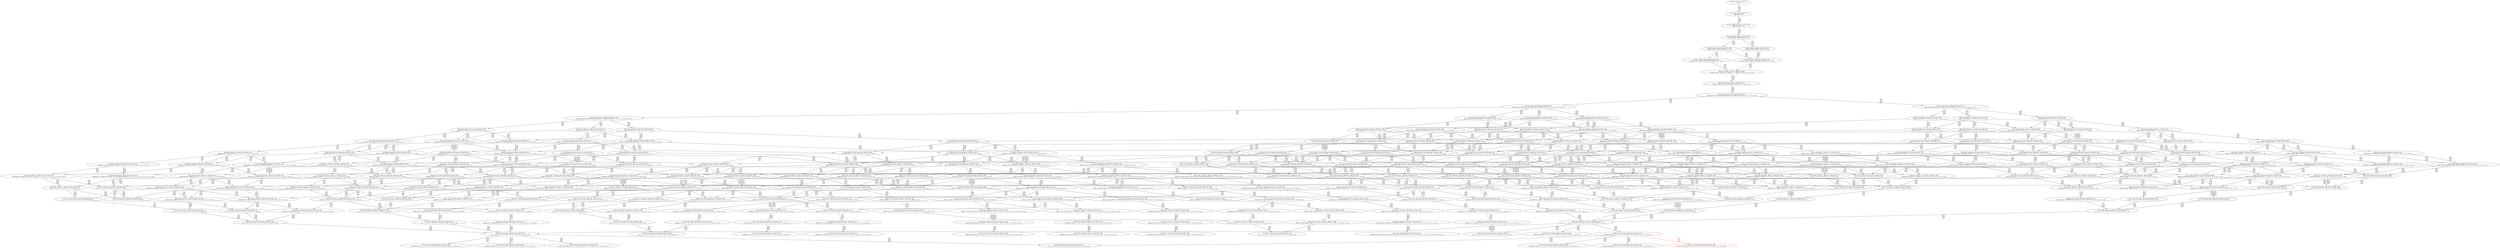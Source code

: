 digraph {
	S0[label="S0: [0, 0] [0, 0] [0, 0] [0, 0] \n{}{}"];
	S1[label="S1: [0, 0] [0, 0] [0, 0] [60, 76] \n{T0J0:60-76}{1}"];
	S2[label="S2: [60, 60] [60, 60] [60, 76] [130, 164] \n{T0J1:130-164}{1, 2}"];
	S3[label="S3: [60, 60] [60, 76] [62, 79] [130, 164] \n{T0J1:130-164, T0J2:62-79}{1, 2, 3}"];
	S4[label="S4: [62, 76] [62, 76] [118, 146] [130, 164] \n{T0J1:130-164, T0J3:118-146}{1, 2, 3, 4}"];
	S5[label="S5: [60, 76] [62, 79] [87, 110] [130, 164] \n{T0J1:130-164, T0J9:87-110}{1, 2, 3, 10}"];
	S6[label="S6: [62, 76] [87, 108] [118, 146] [130, 164] \n{T0J1:130-164, T0J3:118-146, T0J8:87-108}{1, 2, 3, 4, 9}"];
	S7[label="S7: [62, 79] [87, 110] [118, 149] [130, 164] \n{T0J1:130-164, T0J3:118-149, T0J9:87-110}{1, 2, 3, 4, 10}"];
	S8[label="S8: [87, 110] [87, 111] [118, 149] [130, 164] \n{T0J1:130-164, T0J3:118-149, T0J8:87-111, T0J9:87-110}{1, 2, 3, 4, 9, 10}"];
	S9[label="S9: [87, 111] [116, 147] [118, 149] [130, 164] \n{T0J1:130-164, T0J3:118-149, T0J10:116-147}{1, 2, 3, 4, 9, 10, 11}"];
	S10[label="S10: [87, 112] [116, 147] [118, 149] [130, 164] \n{T0J1:130-164, T0J3:118-149, T0J10:116-147, T0J15:87-112}{1, 2, 3, 4, 9, 10, 11, 16}"];
	S11[label="S11: [116, 147] [118, 149] [130, 164] [135, 172] \n{T0J1:130-164, T0J3:118-149, T0J10:116-147, T0J16:135-172}{1, 2, 3, 4, 9, 10, 11, 16, 17}"];
	S12[label="S12: [97, 124] [116, 147] [118, 149] [130, 164] \n{T0J1:130-164, T0J3:118-149, T0J10:116-147, T0J18:97-124}{1, 2, 3, 4, 9, 10, 11, 16, 19}"];
	S13[label="S13: [118, 147] [130, 164] [135, 172] [193, 241] \n{T0J4:193-241}{1, 2, 3, 4, 5, 9, 10, 11, 16, 17}"];
	S14[label="S14: [118, 149] [130, 164] [135, 172] [144, 183] \n{T0J11:144-183}{1, 2, 3, 4, 9, 10, 11, 12, 16, 17}"];
	S15[label="S15: [118, 149] [130, 164] [135, 172] [152, 192] \n{T0J17:152-192}{1, 2, 3, 4, 9, 10, 11, 16, 17, 18}"];
	S16[label="S16: [118, 124] [118, 147] [130, 164] [193, 218] \n{T0J1:130-164, T0J4:193-218}{1, 2, 3, 4, 5, 9, 10, 11, 16, 19}"];
	S17[label="S17: [116, 124] [118, 149] [130, 160] [144, 164] \n{T0J1:130-164, T0J11:144-160}{1, 2, 3, 4, 9, 10, 11, 12, 16, 19}"];
	S18[label="S18: [116, 147] [118, 149] [130, 164] [145, 184] \n{T0J1:130-164, T0J16:145-184}{1, 2, 3, 4, 9, 10, 11, 16, 17, 19}"];
	S19[label="S19: [116, 139] [118, 147] [119, 149] [130, 164] \n{T0J1:130-164, T0J3:118-149, T0J10:116-147, T0J19:119-139}{1, 2, 3, 4, 9, 10, 11, 16, 19, 20}"];
	S20[label="S20: [125, 156] [130, 164] [135, 172] [193, 241] \n{T0J4:193-241, T0J5:125-156}{1, 2, 3, 4, 5, 6, 9, 10, 11, 16, 17}"];
	S21[label="S21: [130, 164] [135, 172] [144, 183] [193, 243] \n{T0J4:193-243}{1, 2, 3, 4, 5, 9, 10, 11, 12, 16, 17}"];
	S22[label="S22: [130, 164] [135, 172] [152, 192] [193, 243] \n{T0J4:193-243, T0J17:152-192}{1, 2, 3, 4, 5, 9, 10, 11, 16, 17, 18}"];
	S23[label="S23: [130, 164] [135, 172] [144, 181] [144, 183] \n{T0J12:144-181}{1, 2, 3, 4, 9, 10, 11, 12, 13, 16, 17}"];
	S24[label="S24: [130, 164] [135, 172] [144, 184] [152, 192] \n{T0J17:152-192}{1, 2, 3, 4, 9, 10, 11, 12, 16, 17, 18}"];
	S25[label="S25: [118, 159] [130, 164] [135, 184] [152, 192] \n{T0J17:152-192}{1, 2, 3, 4, 9, 10, 11, 16, 17, 18, 19}"];
	S26[label="S26: [118, 133] [125, 147] [130, 164] [193, 218] \n{T0J1:130-164, T0J4:193-218, T0J5:125-133}{1, 2, 3, 4, 5, 6, 9, 10, 11, 16, 19}"];
	S27[label="S27: [118, 149] [130, 160] [144, 164] [193, 218] \n{T0J1:130-164, T0J4:193-218, T0J11:144-160}{1, 2, 3, 4, 5, 9, 10, 11, 12, 16, 19}"];
	S28[label="S28: [118, 149] [130, 164] [145, 184] [193, 241] \n{T0J4:193-241}{1, 2, 3, 4, 5, 9, 10, 11, 16, 17, 19}"];
	S29[label="S29: [118, 149] [130, 157] [142, 160] [144, 164] \n{T0J1:130-164, T0J11:144-160, T0J12:142-157}{1, 2, 3, 4, 9, 10, 11, 12, 13, 16, 19}"];
	S30[label="S30: [118, 149] [130, 164] [144, 183] [145, 184] \n{T0J11:144-183}{1, 2, 3, 4, 9, 10, 11, 12, 16, 17, 19}"];
	S31[label="S31: [118, 139] [119, 147] [130, 164] [193, 233] \n{T0J4:193-233}{1, 2, 3, 4, 5, 9, 10, 11, 16, 19, 20}"];
	S32[label="S32: [118, 139] [119, 149] [130, 164] [144, 175] \n{T0J11:144-175}{1, 2, 3, 4, 9, 10, 11, 12, 16, 19, 20}"];
	S33[label="S33: [118, 147] [119, 149] [130, 164] [164, 199] \n{T0J16:164-199}{1, 2, 3, 4, 9, 10, 11, 16, 17, 19, 20}"];
	S34[label="S34: [130, 164] [135, 172] [184, 230] [193, 241] \n{T0J4:193-241, T0J6:184-230}{1, 2, 3, 4, 5, 6, 7, 9, 10, 11, 16, 17}"];
	S35[label="S35: [130, 172] [135, 173] [144, 184] [193, 243] \n{T0J4:193-243}{1, 2, 3, 4, 5, 6, 9, 10, 11, 12, 16, 17}"];
	S36[label="S36: [130, 172] [135, 173] [152, 192] [193, 243] \n{T0J4:193-243}{1, 2, 3, 4, 5, 6, 9, 10, 11, 16, 17, 18}"];
	S37[label="S37: [135, 172] [144, 181] [144, 183] [193, 258] \n{T0J4:193-258}{1, 2, 3, 4, 5, 9, 10, 11, 12, 13, 16, 17}"];
	S38[label="S38: [135, 172] [144, 184] [152, 192] [193, 258] \n{T0J4:193-258}{1, 2, 3, 4, 5, 9, 10, 11, 12, 16, 17, 18}"];
	S39[label="S39: [130, 164] [135, 184] [152, 192] [193, 253] \n{T0J4:193-253}{1, 2, 3, 4, 5, 9, 10, 11, 16, 17, 18, 19}"];
	S40[label="S40: [135, 172] [144, 180] [144, 181] [155, 183] \n{T0J13:155-180}{1, 2, 3, 4, 9, 10, 11, 12, 13, 14, 16, 17}"];
	S41[label="S41: [135, 172] [144, 181] [144, 184] [156, 192] \n{T0J17:152-192}{1, 2, 3, 4, 9, 10, 11, 12, 13, 16, 17, 18}"];
	S42[label="S42: [130, 164] [135, 184] [144, 184] [152, 192] \n{T0J17:152-192}{1, 2, 3, 4, 9, 10, 11, 12, 16, 17, 18, 19}"];
	S43[label="S43: [119, 164] [130, 174] [140, 192] [152, 199] \n{T0J17:152-192}{1, 2, 3, 4, 9, 10, 11, 16, 17, 18, 19, 20}"];
	S44[label="S44: [125, 147] [130, 164] [177, 207] [193, 218] \n{T0J4:193-218, T0J6:177-207}{1, 2, 3, 4, 5, 6, 7, 9, 10, 11, 16, 19}"];
	S45[label="S45: [125, 158] [130, 164] [144, 169] [193, 218] \n{T0J4:193-218}{1, 2, 3, 4, 5, 6, 9, 10, 11, 12, 16, 19}"];
	S46[label="S46: [125, 158] [130, 164] [145, 193] [193, 241] \n{T0J4:193-241}{1, 2, 3, 4, 5, 6, 9, 10, 11, 16, 17, 19}"];
	S47[label="S47: [130, 160] [142, 164] [144, 181] [193, 243] \n{T0J4:193-243}{1, 2, 3, 4, 5, 9, 10, 11, 12, 13, 16, 19}"];
	S48[label="S48: [130, 164] [144, 184] [145, 206] [193, 243] \n{T0J4:193-243}{1, 2, 3, 4, 5, 9, 10, 11, 12, 16, 17, 19}"];
	S49[label="S49: [130, 157] [142, 160] [143, 164] [144, 180] \n{T0J13:143-180}{1, 2, 3, 4, 9, 10, 11, 12, 13, 14, 16, 19}"];
	S50[label="S50: [130, 164] [142, 181] [144, 183] [145, 206] \n{}{1, 2, 3, 4, 9, 10, 11, 12, 13, 16, 17, 19}"];
	S51[label="S51: [119, 147] [125, 148] [130, 164] [193, 233] \n{T0J4:193-233, T0J5:125-148}{1, 2, 3, 4, 5, 6, 9, 10, 11, 16, 19, 20}"];
	S52[label="S52: [119, 149] [130, 164] [144, 175] [193, 233] \n{T0J4:193-233, T0J11:144-175}{1, 2, 3, 4, 5, 9, 10, 11, 12, 16, 19, 20}"];
	S53[label="S53: [119, 149] [130, 164] [164, 199] [193, 241] \n{T0J4:193-241, T0J16:164-199}{1, 2, 3, 4, 5, 9, 10, 11, 16, 17, 19, 20}"];
	S54[label="S54: [119, 149] [130, 164] [144, 172] [144, 175] \n{T0J11:144-175, T0J12:144-172}{1, 2, 3, 4, 9, 10, 11, 12, 13, 16, 19, 20}"];
	S55[label="S55: [119, 149] [130, 164] [144, 183] [164, 199] \n{T0J11:144-183, T0J16:164-199}{1, 2, 3, 4, 9, 10, 11, 12, 16, 17, 19, 20}"];
	S56[label="S56: [135, 172] [182, 230] [184, 230] [193, 241] \n{T0J4:193-241, T0J6:184-230, T0J7:182-230}{1, 2, 3, 4, 5, 6, 7, 8, 9, 10, 11, 16, 17}"];
	S57[label="S57: [135, 173] [144, 184] [184, 243] [193, 246] \n{T0J4:193-243, T0J6:184-246}{1, 2, 3, 4, 5, 6, 7, 9, 10, 11, 12, 16, 17}"];
	S58[label="S58: [135, 173] [152, 192] [184, 243] [193, 246] \n{T0J4:193-243, T0J6:184-246}{1, 2, 3, 4, 5, 6, 7, 9, 10, 11, 16, 17, 18}"];
	S59[label="S59: [135, 181] [144, 181] [144, 184] [193, 258] \n{T0J4:193-258}{1, 2, 3, 4, 5, 6, 9, 10, 11, 12, 13, 16, 17}"];
	S60[label="S60: [135, 181] [144, 184] [152, 192] [193, 258] \n{T0J4:193-258}{1, 2, 3, 4, 5, 6, 9, 10, 11, 12, 16, 17, 18}"];
	S61[label="S61: [130, 173] [137, 192] [152, 193] [193, 253] \n{T0J4:193-253}{1, 2, 3, 4, 5, 6, 9, 10, 11, 16, 17, 18, 19}"];
	S62[label="S62: [144, 180] [144, 181] [155, 183] [193, 266] \n{T0J4:193-266}{1, 2, 3, 4, 5, 9, 10, 11, 12, 13, 14, 16, 17}"];
	S63[label="S63: [144, 181] [144, 184] [156, 192] [193, 266] \n{T0J4:193-266}{1, 2, 3, 4, 5, 9, 10, 11, 12, 13, 16, 17, 18}"];
	S64[label="S64: [135, 184] [144, 192] [152, 206] [193, 258] \n{T0J4:193-258}{1, 2, 3, 4, 5, 9, 10, 11, 12, 16, 17, 18, 19}"];
	S65[label="S65: [130, 174] [140, 192] [152, 199] [193, 258] \n{T0J4:193-258}{1, 2, 3, 4, 5, 9, 10, 11, 16, 17, 18, 19, 20}"];
	S66[label="S66: [140, 155] [144, 180] [144, 181] [155, 183] \n{T0J13:155-180, T0J14:140-155}{1, 2, 3, 4, 9, 10, 11, 12, 13, 14, 15, 16, 17}"];
	S67[label="S67: [144, 180] [144, 181] [155, 184] [160, 192] \n{T0J13:155-180, T0J17:152-192}{1, 2, 3, 4, 9, 10, 11, 12, 13, 14, 16, 17, 18}"];
	S68[label="S68: [135, 181] [144, 184] [145, 192] [156, 206] \n{T0J17:152-192}{1, 2, 3, 4, 9, 10, 11, 12, 13, 16, 17, 18, 19}"];
	S69[label="S69: [130, 174] [140, 184] [147, 192] [152, 199] \n{T0J17:152-192}{1, 2, 3, 4, 9, 10, 11, 12, 16, 17, 18, 19, 20}"];
	S70[label="S70: [130, 174] [140, 192] [152, 199] [170, 210] \n{T0J17:152-192, T0J20:170-210}{1, 2, 3, 4, 9, 10, 11, 16, 17, 18, 19, 20, 21}"];
	S71[label="S71: [130, 164] [177, 207] [177, 213] [193, 218] \n{T0J4:193-218, T0J6:177-207, T0J7:177-213}{1, 2, 3, 4, 5, 6, 7, 8, 9, 10, 11, 16, 19}"];
	S72[label="S72: [130, 164] [144, 183] [177, 218] [193, 232] \n{T0J4:193-218, T0J6:177-232}{1, 2, 3, 4, 5, 6, 7, 9, 10, 11, 12, 16, 19}"];
	S73[label="S73: [130, 164] [145, 206] [177, 232] [193, 241] \n{T0J4:193-241, T0J6:177-232}{1, 2, 3, 4, 5, 6, 7, 9, 10, 11, 16, 17, 19}"];
	S74[label="S74: [130, 164] [142, 169] [144, 181] [193, 243] \n{T0J4:193-243}{1, 2, 3, 4, 5, 6, 9, 10, 11, 12, 13, 16, 19}"];
	S75[label="S75: [130, 173] [144, 184] [145, 206] [193, 243] \n{T0J4:193-243}{1, 2, 3, 4, 5, 6, 9, 10, 11, 12, 16, 17, 19}"];
	S76[label="S76: [142, 164] [143, 180] [144, 181] [193, 251] \n{T0J4:193-251}{1, 2, 3, 4, 5, 9, 10, 11, 12, 13, 14, 16, 19}"];
	S77[label="S77: [142, 181] [144, 184] [145, 206] [193, 258] \n{T0J4:193-258}{1, 2, 3, 4, 5, 9, 10, 11, 12, 13, 16, 17, 19}"];
	S78[label="S78: [135, 155] [142, 160] [143, 164] [144, 180] \n{T0J14:135-155}{1, 2, 3, 4, 9, 10, 11, 12, 13, 14, 15, 16, 19}"];
	S79[label="S79: [142, 180] [143, 181] [144, 183] [155, 206] \n{}{1, 2, 3, 4, 9, 10, 11, 12, 13, 14, 16, 17, 19}"];
	S80[label="S80: [125, 148] [130, 164] [178, 221] [193, 233] \n{T0J4:193-233, T0J6:178-221}{1, 2, 3, 4, 5, 6, 7, 9, 10, 11, 16, 19, 20}"];
	S81[label="S81: [125, 158] [130, 164] [144, 183] [193, 233] \n{T0J4:193-233}{1, 2, 3, 4, 5, 6, 9, 10, 11, 12, 16, 19, 20}"];
	S82[label="S82: [125, 158] [130, 164] [164, 206] [193, 241] \n{T0J4:193-241, T0J16:164-206}{1, 2, 3, 4, 5, 6, 9, 10, 11, 16, 17, 19, 20}"];
	S83[label="S83: [130, 164] [144, 175] [144, 181] [193, 243] \n{T0J4:193-243}{1, 2, 3, 4, 5, 9, 10, 11, 12, 13, 16, 19, 20}"];
	S84[label="S84: [130, 164] [144, 184] [164, 206] [193, 243] \n{T0J4:193-243, T0J16:164-206}{1, 2, 3, 4, 5, 9, 10, 11, 12, 16, 17, 19, 20}"];
	S85[label="S85: [130, 164] [144, 172] [144, 175] [144, 180] \n{T0J13:144-180}{1, 2, 3, 4, 9, 10, 11, 12, 13, 14, 16, 19, 20}"];
	S86[label="S86: [130, 164] [144, 181] [144, 183] [164, 206] \n{T0J16:164-206}{1, 2, 3, 4, 9, 10, 11, 12, 13, 16, 17, 19, 20}"];
	S87[label="S87: [144, 208] [182, 239] [184, 243] [193, 246] \n{T0J4:193-243, T0J6:184-246, T0J7:182-239}{1, 2, 3, 4, 5, 6, 7, 8, 9, 10, 11, 12, 16, 17}"];
	S88[label="S88: [152, 192] [182, 239] [184, 243] [193, 246] \n{T0J4:193-243, T0J6:184-246, T0J7:182-239}{1, 2, 3, 4, 5, 6, 7, 8, 9, 10, 11, 16, 17, 18}"];
	S89[label="S89: [144, 181] [144, 184] [184, 255] [193, 258] \n{T0J4:193-258, T0J6:184-255}{1, 2, 3, 4, 5, 6, 7, 9, 10, 11, 12, 13, 16, 17}"];
	S90[label="S90: [144, 184] [152, 192] [184, 255] [193, 258] \n{T0J4:193-258, T0J6:184-255}{1, 2, 3, 4, 5, 6, 7, 9, 10, 11, 12, 16, 17, 18}"];
	S91[label="S91: [137, 192] [152, 206] [177, 247] [193, 253] \n{T0J4:193-253, T0J6:177-247}{1, 2, 3, 4, 5, 6, 7, 9, 10, 11, 16, 17, 18, 19}"];
	S92[label="S92: [144, 181] [144, 183] [155, 189] [193, 266] \n{T0J4:193-266}{1, 2, 3, 4, 5, 6, 9, 10, 11, 12, 13, 14, 16, 17}"];
	S93[label="S93: [144, 184] [144, 190] [156, 192] [193, 266] \n{T0J4:193-266}{1, 2, 3, 4, 5, 6, 9, 10, 11, 12, 13, 16, 17, 18}"];
	S94[label="S94: [137, 192] [144, 193] [152, 206] [193, 258] \n{T0J4:193-258}{1, 2, 3, 4, 5, 6, 9, 10, 11, 12, 16, 17, 18, 19}"];
	S95[label="S95: [130, 183] [140, 192] [152, 206] [193, 258] \n{T0J4:193-258}{1, 2, 3, 4, 5, 6, 9, 10, 11, 16, 17, 18, 19, 20}"];
	S96[label="S96: [144, 180] [144, 181] [155, 183] [193, 266] \n{T0J4:193-266}{1, 2, 3, 4, 5, 9, 10, 11, 12, 13, 14, 15, 16, 17}"];
	S97[label="S97: [144, 181] [155, 184] [160, 192] [193, 274] \n{T0J4:193-274}{1, 2, 3, 4, 5, 9, 10, 11, 12, 13, 14, 16, 17, 18}"];
	S98[label="S98: [144, 184] [145, 192] [156, 206] [193, 275] \n{T0J4:193-275}{1, 2, 3, 4, 5, 9, 10, 11, 12, 13, 16, 17, 18, 19}"];
	S99[label="S99: [140, 184] [147, 192] [152, 206] [193, 268] \n{T0J4:193-268}{1, 2, 3, 4, 5, 9, 10, 11, 12, 16, 17, 18, 19, 20}"];
	S100[label="S100: [140, 192] [152, 199] [170, 210] [193, 268] \n{T0J4:193-268}{1, 2, 3, 4, 5, 9, 10, 11, 16, 17, 18, 19, 20, 21}"];
	S101[label="S101: [144, 180] [144, 181] [155, 184] [160, 194] \n{T0J13:155-180, T0J17:152-194}{1, 2, 3, 4, 9, 10, 11, 12, 13, 14, 15, 16, 17, 18}"];
	S102[label="S102: [143, 181] [144, 184] [155, 192] [160, 206] \n{T0J17:152-192}{1, 2, 3, 4, 9, 10, 11, 12, 13, 14, 16, 17, 18, 19}"];
	S103[label="S103: [140, 181] [144, 184] [152, 192] [156, 206] \n{T0J17:152-192}{1, 2, 3, 4, 9, 10, 11, 12, 13, 16, 17, 18, 19, 20}"];
	S104[label="S104: [140, 184] [147, 192] [152, 199] [170, 210] \n{T0J17:152-192, T0J20:170-210}{1, 2, 3, 4, 9, 10, 11, 12, 16, 17, 18, 19, 20, 21}"];
	S105[label="S105: [140, 192] [152, 199] [170, 210] [187, 218] \n{T0J17:152-192, T0J20:170-210, T0J21:187-218}{1, 2, 3, 4, 9, 10, 11, 16, 17, 18, 19, 20, 21, 22}"];
	S106[label="S106: [144, 200] [177, 218] [177, 230] [193, 232] \n{T0J4:193-218, T0J6:177-232, T0J7:177-230}{1, 2, 3, 4, 5, 6, 7, 8, 9, 10, 11, 12, 16, 19}"];
	S107[label="S107: [145, 206] [177, 230] [178, 232] [193, 241] \n{T0J4:193-241, T0J6:177-232, T0J7:177-230}{1, 2, 3, 4, 5, 6, 7, 8, 9, 10, 11, 16, 17, 19}"];
	S108[label="S108: [142, 181] [144, 183] [177, 238] [193, 243] \n{T0J4:193-243, T0J6:177-238}{1, 2, 3, 4, 5, 6, 7, 9, 10, 11, 12, 13, 16, 19}"];
	S109[label="S109: [144, 184] [145, 206] [177, 243] [193, 247] \n{T0J4:193-243, T0J6:177-247}{1, 2, 3, 4, 5, 6, 7, 9, 10, 11, 12, 16, 17, 19}"];
	S110[label="S110: [142, 173] [144, 180] [149, 181] [193, 251] \n{T0J4:193-251}{1, 2, 3, 4, 5, 6, 9, 10, 11, 12, 13, 14, 16, 19}"];
	S111[label="S111: [142, 184] [144, 190] [149, 206] [193, 258] \n{T0J4:193-258}{1, 2, 3, 4, 5, 6, 9, 10, 11, 12, 13, 16, 17, 19}"];
	S112[label="S112: [142, 160] [143, 180] [144, 181] [193, 251] \n{T0J4:193-251}{1, 2, 3, 4, 5, 9, 10, 11, 12, 13, 14, 15, 16, 19}"];
	S113[label="S113: [143, 181] [144, 184] [155, 206] [193, 274] \n{T0J4:193-274}{1, 2, 3, 4, 5, 9, 10, 11, 12, 13, 14, 16, 17, 19}"];
	S114[label="S114: [142, 160] [143, 181] [144, 183] [155, 208] \n{}{1, 2, 3, 4, 9, 10, 11, 12, 13, 14, 15, 16, 17, 19}"];
	S115[label="S115: [130, 164] [177, 214] [178, 221] [193, 233] \n{T0J4:193-233, T0J6:178-221, T0J7:177-214}{1, 2, 3, 4, 5, 6, 7, 8, 9, 10, 11, 16, 19, 20}"];
	S116[label="S116: [130, 164] [144, 184] [178, 232] [193, 233] \n{T0J4:193-233, T0J6:178-232}{1, 2, 3, 4, 5, 6, 7, 9, 10, 11, 12, 16, 19, 20}"];
	S117[label="S117: [130, 164] [164, 206] [178, 232] [193, 241] \n{T0J4:193-241, T0J6:178-232, T0J16:164-206}{1, 2, 3, 4, 5, 6, 7, 9, 10, 11, 16, 17, 19, 20}"];
	S118[label="S118: [130, 173] [144, 181] [144, 183] [193, 243] \n{T0J4:193-243}{1, 2, 3, 4, 5, 6, 9, 10, 11, 12, 13, 16, 19, 20}"];
	S119[label="S119: [130, 173] [144, 184] [164, 206] [193, 243] \n{T0J4:193-243, T0J16:164-206}{1, 2, 3, 4, 5, 6, 9, 10, 11, 12, 16, 17, 19, 20}"];
	S120[label="S120: [144, 175] [144, 180] [144, 181] [193, 258] \n{T0J4:193-258}{1, 2, 3, 4, 5, 9, 10, 11, 12, 13, 14, 16, 19, 20}"];
	S121[label="S121: [144, 181] [144, 184] [164, 206] [193, 258] \n{T0J4:193-258, T0J16:164-206}{1, 2, 3, 4, 5, 9, 10, 11, 12, 13, 16, 17, 19, 20}"];
	S122[label="S122: [135, 155] [144, 172] [144, 175] [144, 180] \n{T0J14:135-155}{1, 2, 3, 4, 9, 10, 11, 12, 13, 14, 15, 16, 19, 20}"];
	S123[label="S123: [144, 180] [144, 181] [144, 183] [164, 206] \n{T0J16:164-206}{1, 2, 3, 4, 9, 10, 11, 12, 13, 14, 16, 17, 19, 20}"];
	S124[label="S124: [144, 239] [182, 247] [184, 255] [193, 258] \n{}{1, 2, 3, 4, 5, 6, 7, 8, 9, 10, 11, 12, 13, 16, 17}"];
	S125[label="S125: [152, 228] [182, 250] [184, 255] [193, 258] \n{T0J4:193-258}{1, 2, 3, 4, 5, 6, 7, 8, 9, 10, 11, 12, 16, 17, 18}"];
	S126[label="S126: [144, 183] [155, 189] [184, 255] [193, 266] \n{T0J4:193-266, T0J6:184-255}{1, 2, 3, 4, 5, 6, 7, 9, 10, 11, 12, 13, 14, 16, 17}"];
	S127[label="S127: [144, 190] [156, 192] [184, 258] [193, 266] \n{T0J4:193-266, T0J6:184-258}{1, 2, 3, 4, 5, 6, 7, 9, 10, 11, 12, 13, 16, 17, 18}"];
	S128[label="S128: [144, 193] [152, 206] [177, 258] [193, 266] \n{T0J4:193-258, T0J6:177-266}{1, 2, 3, 4, 5, 6, 7, 9, 10, 11, 12, 16, 17, 18, 19}"];
	S129[label="S129: [152, 206] [177, 247] [181, 253] [193, 258] \n{T0J4:193-253, T0J7:177-258}{1, 2, 3, 4, 5, 6, 7, 8, 9, 10, 11, 16, 17, 18, 19}"];
	S130[label="S130: [140, 192] [152, 206] [177, 257] [193, 258] \n{T0J4:193-258, T0J6:177-257}{1, 2, 3, 4, 5, 6, 7, 9, 10, 11, 16, 17, 18, 19, 20}"];
	S131[label="S131: [144, 181] [149, 183] [155, 189] [193, 266] \n{T0J4:193-266}{1, 2, 3, 4, 5, 6, 9, 10, 11, 12, 13, 14, 15, 16, 17}"];
	S132[label="S132: [144, 184] [155, 190] [160, 192] [193, 274] \n{T0J4:193-274}{1, 2, 3, 4, 5, 6, 9, 10, 11, 12, 13, 14, 16, 17, 18}"];
	S133[label="S133: [144, 192] [149, 193] [156, 206] [193, 275] \n{T0J4:193-275}{1, 2, 3, 4, 5, 6, 9, 10, 11, 12, 13, 16, 17, 18, 19}"];
	S134[label="S134: [140, 192] [147, 193] [152, 206] [193, 268] \n{T0J4:193-268}{1, 2, 3, 4, 5, 6, 9, 10, 11, 12, 16, 17, 18, 19, 20}"];
	S135[label="S135: [140, 199] [152, 206] [170, 210] [193, 268] \n{T0J4:193-268}{1, 2, 3, 4, 5, 6, 9, 10, 11, 16, 17, 18, 19, 20, 21}"];
	S136[label="S136: [144, 181] [155, 184] [160, 194] [193, 274] \n{T0J4:193-274}{1, 2, 3, 4, 5, 9, 10, 11, 12, 13, 14, 15, 16, 17, 18}"];
	S137[label="S137: [144, 184] [155, 192] [160, 206] [193, 275] \n{T0J4:193-275}{1, 2, 3, 4, 5, 9, 10, 11, 12, 13, 14, 16, 17, 18, 19}"];
	S138[label="S138: [144, 184] [152, 192] [156, 206] [193, 275] \n{T0J4:193-275}{1, 2, 3, 4, 5, 9, 10, 11, 12, 13, 16, 17, 18, 19, 20}"];
	S139[label="S139: [147, 192] [152, 206] [170, 210] [193, 278] \n{T0J4:193-278}{1, 2, 3, 4, 5, 9, 10, 11, 12, 16, 17, 18, 19, 20, 21}"];
	S140[label="S140: [152, 199] [170, 210] [187, 218] [197, 286] \n{T0J4:193-286}{1, 2, 3, 4, 5, 9, 10, 11, 16, 17, 18, 19, 20, 21, 22}"];
	S141[label="S141: [143, 181] [144, 184] [155, 194] [160, 208] \n{T0J17:152-194}{1, 2, 3, 4, 9, 10, 11, 12, 13, 14, 15, 16, 17, 18, 19}"];
	S142[label="S142: [144, 181] [144, 184] [156, 192] [165, 206] \n{T0J17:152-192}{1, 2, 3, 4, 9, 10, 11, 12, 13, 14, 16, 17, 18, 19, 20}"];
	S143[label="S143: [144, 184] [152, 192] [156, 206] [170, 210] \n{T0J17:152-192, T0J20:170-210}{1, 2, 3, 4, 9, 10, 11, 12, 13, 16, 17, 18, 19, 20, 21}"];
	S144[label="S144: [147, 192] [152, 199] [170, 210] [187, 218] \n{T0J17:152-192, T0J20:170-210, T0J21:187-218}{1, 2, 3, 4, 9, 10, 11, 12, 16, 17, 18, 19, 20, 21, 22}"];
	S145[label="S145: [149, 158] [152, 199] [170, 210] [187, 218] \n{T0J17:152-192, T0J20:170-210, T0J21:187-218, T0J22:149-158}{1, 2, 3, 4, 9, 10, 11, 16, 17, 18, 19, 20, 21, 22, 23}"];
	S146[label="S146: [144, 218] [177, 238] [177, 243] [193, 247] \n{}{1, 2, 3, 4, 5, 6, 7, 8, 9, 10, 11, 12, 13, 16, 19}"];
	S147[label="S147: [145, 230] [177, 243] [178, 247] [193, 250] \n{}{1, 2, 3, 4, 5, 6, 7, 8, 9, 10, 11, 12, 16, 17, 19}"];
	S148[label="S148: [144, 180] [149, 183] [177, 247] [193, 251] \n{T0J4:193-251, T0J6:177-247}{1, 2, 3, 4, 5, 6, 7, 9, 10, 11, 12, 13, 14, 16, 19}"];
	S149[label="S149: [144, 190] [149, 206] [177, 258] [193, 258] \n{T0J4:193-258, T0J6:177-258}{1, 2, 3, 4, 5, 6, 7, 9, 10, 11, 12, 13, 16, 17, 19}"];
	S150[label="S150: [143, 169] [144, 180] [149, 181] [193, 251] \n{T0J4:193-251}{1, 2, 3, 4, 5, 6, 9, 10, 11, 12, 13, 14, 15, 16, 19}"];
	S151[label="S151: [144, 184] [149, 190] [155, 206] [193, 274] \n{T0J4:193-274}{1, 2, 3, 4, 5, 6, 9, 10, 11, 12, 13, 14, 16, 17, 19}"];
	S152[label="S152: [143, 181] [144, 184] [155, 208] [193, 274] \n{T0J4:193-274}{1, 2, 3, 4, 5, 9, 10, 11, 12, 13, 14, 15, 16, 17, 19}"];
	S153[label="S153: [144, 200] [177, 230] [178, 232] [193, 233] \n{T0J4:193-233, T0J6:178-232, T0J7:177-230}{1, 2, 3, 4, 5, 6, 7, 8, 9, 10, 11, 12, 16, 19, 20}"];
	S154[label="S154: [164, 206] [178, 230] [178, 232] [193, 241] \n{T0J4:193-241, T0J6:178-232, T0J7:177-230, T0J16:164-206}{1, 2, 3, 4, 5, 6, 7, 8, 9, 10, 11, 16, 17, 19, 20}"];
	S155[label="S155: [144, 181] [144, 184] [178, 243] [193, 247] \n{T0J4:193-243, T0J6:178-247}{1, 2, 3, 4, 5, 6, 7, 9, 10, 11, 12, 13, 16, 19, 20}"];
	S156[label="S156: [144, 184] [164, 206] [178, 243] [193, 247] \n{T0J4:193-243, T0J6:178-247}{1, 2, 3, 4, 5, 6, 7, 9, 10, 11, 12, 16, 17, 19, 20}"];
	S157[label="S157: [144, 180] [144, 181] [151, 184] [193, 258] \n{T0J4:193-258}{1, 2, 3, 4, 5, 6, 9, 10, 11, 12, 13, 14, 16, 19, 20}"];
	S158[label="S158: [144, 184] [144, 190] [164, 206] [193, 258] \n{T0J4:193-258}{1, 2, 3, 4, 5, 6, 9, 10, 11, 12, 13, 16, 17, 19, 20}"];
	S159[label="S159: [144, 172] [144, 180] [144, 181] [193, 258] \n{T0J4:193-258}{1, 2, 3, 4, 5, 9, 10, 11, 12, 13, 14, 15, 16, 19, 20}"];
	S160[label="S160: [144, 181] [144, 184] [164, 206] [193, 274] \n{T0J4:193-274}{1, 2, 3, 4, 5, 9, 10, 11, 12, 13, 14, 16, 17, 19, 20}"];
	S161[label="S161: [144, 172] [144, 181] [144, 183] [164, 208] \n{T0J16:164-208}{1, 2, 3, 4, 9, 10, 11, 12, 13, 14, 15, 16, 17, 19, 20}"];
	S162[label="S162: [155, 247] [182, 255] [184, 258] [193, 271] \n{}{1, 2, 3, 4, 5, 6, 7, 8, 9, 10, 11, 12, 13, 14, 16, 17}"];
	S163[label="S163: [156, 250] [182, 256] [184, 258] [193, 266] \n{}{1, 2, 3, 4, 5, 6, 7, 8, 9, 10, 11, 12, 13, 16, 17, 18}"];
	S164[label="S164: [149, 183] [155, 189] [184, 255] [193, 266] \n{T0J4:193-266, T0J6:184-255}{1, 2, 3, 4, 5, 6, 7, 9, 10, 11, 12, 13, 14, 15, 16, 17}"];
	S165[label="S165: [155, 190] [160, 192] [184, 258] [193, 274] \n{T0J4:193-274, T0J6:184-258}{1, 2, 3, 4, 5, 6, 7, 9, 10, 11, 12, 13, 14, 16, 17, 18}"];
	S166[label="S166: [149, 193] [156, 206] [177, 266] [193, 275] \n{T0J4:193-275, T0J6:177-266}{1, 2, 3, 4, 5, 6, 7, 9, 10, 11, 12, 13, 16, 17, 18, 19}"];
	S167[label="S167: [152, 242] [177, 258] [181, 259] [193, 266] \n{}{1, 2, 3, 4, 5, 6, 7, 8, 9, 10, 11, 12, 16, 17, 18, 19}"];
	S168[label="S168: [147, 193] [152, 206] [177, 266] [193, 268] \n{T0J4:193-268, T0J6:177-266}{1, 2, 3, 4, 5, 6, 7, 9, 10, 11, 12, 16, 17, 18, 19, 20}"];
	S169[label="S169: [152, 206] [177, 257] [192, 258] [193, 258] \n{T0J4:193-258, T0J7:192-258}{1, 2, 3, 4, 5, 6, 7, 8, 9, 10, 11, 16, 17, 18, 19, 20}"];
	S170[label="S170: [152, 206] [170, 210] [191, 268] [193, 273] \n{T0J6:177-273}{1, 2, 3, 4, 5, 6, 7, 9, 10, 11, 16, 17, 18, 19, 20, 21}"];
	S171[label="S171: [149, 184] [155, 190] [160, 194] [193, 274] \n{T0J4:193-274}{1, 2, 3, 4, 5, 6, 9, 10, 11, 12, 13, 14, 15, 16, 17, 18}"];
	S172[label="S172: [149, 192] [155, 193] [160, 206] [193, 275] \n{T0J4:193-275}{1, 2, 3, 4, 5, 6, 9, 10, 11, 12, 13, 14, 16, 17, 18, 19}"];
	S173[label="S173: [144, 192] [152, 193] [156, 206] [193, 275] \n{T0J4:193-275}{1, 2, 3, 4, 5, 6, 9, 10, 11, 12, 13, 16, 17, 18, 19, 20}"];
	S174[label="S174: [147, 201] [152, 206] [170, 210] [193, 278] \n{T0J4:193-278}{1, 2, 3, 4, 5, 6, 9, 10, 11, 12, 16, 17, 18, 19, 20, 21}"];
	S175[label="S175: [152, 208] [170, 210] [187, 218] [197, 286] \n{}{1, 2, 3, 4, 5, 6, 9, 10, 11, 16, 17, 18, 19, 20, 21, 22}"];
	S176[label="S176: [144, 184] [155, 194] [160, 208] [193, 275] \n{T0J4:193-275}{1, 2, 3, 4, 5, 9, 10, 11, 12, 13, 14, 15, 16, 17, 18, 19}"];
	S177[label="S177: [144, 184] [156, 192] [165, 206] [193, 275] \n{T0J4:193-275}{1, 2, 3, 4, 5, 9, 10, 11, 12, 13, 14, 16, 17, 18, 19, 20}"];
	S178[label="S178: [152, 192] [156, 206] [170, 210] [193, 278] \n{T0J4:193-278}{1, 2, 3, 4, 5, 9, 10, 11, 12, 13, 16, 17, 18, 19, 20, 21}"];
	S179[label="S179: [144, 181] [144, 184] [156, 194] [165, 208] \n{T0J17:152-194}{1, 2, 3, 4, 9, 10, 11, 12, 13, 14, 15, 16, 17, 18, 19, 20}"];
	S180[label="S180: [144, 160] [153, 184] [155, 194] [160, 208] \n{T0J17:152-194, T0J24:153-160}{1, 2, 3, 4, 9, 10, 11, 12, 13, 14, 15, 16, 17, 18, 19, 25}"];
	S181[label="S181: [144, 184] [156, 192] [165, 206] [170, 210] \n{T0J17:152-192, T0J20:170-210}{1, 2, 3, 4, 9, 10, 11, 12, 13, 14, 16, 17, 18, 19, 20, 21}"];
	S182[label="S182: [152, 192] [156, 206] [170, 210] [187, 218] \n{T0J17:152-192, T0J20:170-210, T0J21:187-218}{1, 2, 3, 4, 9, 10, 11, 12, 13, 16, 17, 18, 19, 20, 21, 22}"];
	S183[label="S183: [152, 199] [170, 210] [187, 218] [222, 286] \n{T0J4:222-286}{1, 2, 3, 4, 5, 9, 10, 11, 12, 16, 17, 18, 19, 20, 21, 22}"];
	S184[label="S184: [152, 199] [170, 210] [187, 218] [224, 252] \n{T0J4:224-252, T0J20:170-210, T0J21:187-218}{1, 2, 3, 4, 5, 9, 10, 11, 16, 17, 18, 19, 20, 21, 22, 23}"];
	S185[label="S185: [149, 238] [177, 246] [177, 247] [193, 251] \n{}{1, 2, 3, 4, 5, 6, 7, 8, 9, 10, 11, 12, 13, 14, 16, 19}"];
	S186[label="S186: [149, 243] [177, 256] [178, 258] [193, 263] \n{}{1, 2, 3, 4, 5, 6, 7, 8, 9, 10, 11, 12, 13, 16, 17, 19}"];
	S187[label="S187: [144, 180] [149, 183] [177, 247] [193, 251] \n{T0J4:193-251, T0J6:177-247}{1, 2, 3, 4, 5, 6, 7, 9, 10, 11, 12, 13, 14, 15, 16, 19}"];
	S188[label="S188: [149, 190] [155, 206] [177, 258] [193, 274] \n{T0J4:193-274, T0J6:177-258}{1, 2, 3, 4, 5, 6, 7, 9, 10, 11, 12, 13, 14, 16, 17, 19}"];
	S189[label="S189: [144, 184] [149, 190] [155, 208] [193, 274] \n{T0J4:193-274}{1, 2, 3, 4, 5, 6, 9, 10, 11, 12, 13, 14, 15, 16, 17, 19}"];
	S190[label="S190: [144, 230] [177, 243] [178, 247] [193, 247] \n{}{1, 2, 3, 4, 5, 6, 7, 8, 9, 10, 11, 12, 13, 16, 19, 20}"];
	S191[label="S191: [164, 230] [178, 243] [192, 247] [193, 250] \n{}{1, 2, 3, 4, 5, 6, 7, 8, 9, 10, 11, 12, 16, 17, 19, 20}"];
	S192[label="S192: [144, 181] [151, 184] [178, 254] [193, 258] \n{T0J4:193-258, T0J6:178-254}{1, 2, 3, 4, 5, 6, 7, 9, 10, 11, 12, 13, 14, 16, 19, 20}"];
	S193[label="S193: [144, 190] [164, 206] [178, 258] [193, 258] \n{T0J4:193-258, T0J6:178-258}{1, 2, 3, 4, 5, 6, 7, 9, 10, 11, 12, 13, 16, 17, 19, 20}"];
	S194[label="S194: [144, 180] [144, 181] [151, 184] [193, 258] \n{T0J4:193-258}{1, 2, 3, 4, 5, 6, 9, 10, 11, 12, 13, 14, 15, 16, 19, 20}"];
	S195[label="S195: [144, 184] [151, 190] [164, 206] [193, 274] \n{T0J4:193-274}{1, 2, 3, 4, 5, 6, 9, 10, 11, 12, 13, 14, 16, 17, 19, 20}"];
	S196[label="S196: [144, 181] [144, 184] [164, 208] [193, 274] \n{T0J4:193-274}{1, 2, 3, 4, 5, 9, 10, 11, 12, 13, 14, 15, 16, 17, 19, 20}"];
	S197[label="S197: [155, 254] [182, 255] [184, 258] [193, 271] \n{}{1, 2, 3, 4, 5, 6, 7, 8, 9, 10, 11, 12, 13, 14, 15, 16, 17}"];
	S198[label="S198: [160, 256] [182, 258] [184, 266] [193, 282] \n{}{1, 2, 3, 4, 5, 6, 7, 8, 9, 10, 11, 12, 13, 14, 16, 17, 18}"];
	S199[label="S199: [156, 258] [177, 259] [181, 266] [193, 275] \n{}{1, 2, 3, 4, 5, 6, 7, 8, 9, 10, 11, 12, 13, 16, 17, 18, 19}"];
	S200[label="S200: [152, 242] [177, 259] [192, 266] [193, 268] \n{}{1, 2, 3, 4, 5, 6, 7, 8, 9, 10, 11, 12, 16, 17, 18, 19, 20}"];
	S201[label="S201: [152, 193] [156, 206] [177, 266] [193, 275] \n{T0J4:193-275, T0J6:177-266}{1, 2, 3, 4, 5, 6, 7, 9, 10, 11, 12, 13, 16, 17, 18, 19, 20}"];
	S202[label="S202: [170, 210] [191, 268] [193, 272] [204, 273] \n{T0J7:204-272}{1, 2, 3, 4, 5, 6, 7, 8, 9, 10, 11, 16, 17, 18, 19, 20, 21}"];
	S203[label="S203: [155, 190] [160, 194] [193, 258] [208, 274] \n{T0J4:193-274, T0J6:208-258}{1, 2, 3, 4, 5, 6, 7, 9, 10, 11, 12, 13, 14, 15, 16, 17, 18}"];
	S204[label="S204: [155, 193] [160, 206] [193, 266] [208, 275] \n{T0J4:193-275, T0J6:208-266}{1, 2, 3, 4, 5, 6, 7, 9, 10, 11, 12, 13, 14, 16, 17, 18, 19}"];
	S205[label="S205: [151, 192] [156, 193] [165, 206] [193, 275] \n{T0J4:193-275}{1, 2, 3, 4, 5, 6, 9, 10, 11, 12, 13, 14, 16, 17, 18, 19, 20}"];
	S206[label="S206: [152, 201] [156, 206] [170, 210] [193, 278] \n{T0J4:193-278}{1, 2, 3, 4, 5, 6, 9, 10, 11, 12, 13, 16, 17, 18, 19, 20, 21}"];
	S207[label="S207: [152, 206] [170, 210] [193, 275] [206, 278] \n{T0J6:206-275}{1, 2, 3, 4, 5, 6, 7, 9, 10, 11, 12, 16, 17, 18, 19, 20, 21}"];
	S208[label="S208: [170, 210] [187, 218] [197, 282] [211, 286] \n{T0J6:211-282}{1, 2, 3, 4, 5, 6, 7, 9, 10, 11, 16, 17, 18, 19, 20, 21, 22}"];
	S209[label="S209: [149, 193] [155, 194] [160, 208] [193, 275] \n{T0J4:193-275}{1, 2, 3, 4, 5, 6, 9, 10, 11, 12, 13, 14, 15, 16, 17, 18, 19}"];
	S210[label="S210: [144, 184] [156, 194] [165, 208] [193, 275] \n{T0J4:193-275}{1, 2, 3, 4, 5, 9, 10, 11, 12, 13, 14, 15, 16, 17, 18, 19, 20}"];
	S211[label="S211: [153, 184] [155, 194] [160, 208] [193, 275] \n{T0J4:193-275}{1, 2, 3, 4, 5, 9, 10, 11, 12, 13, 14, 15, 16, 17, 18, 19, 25}"];
	S212[label="S212: [156, 192] [165, 206] [170, 210] [195, 278] \n{T0J4:193-278}{1, 2, 3, 4, 5, 9, 10, 11, 12, 13, 14, 16, 17, 18, 19, 20, 21}"];
	S213[label="S213: [144, 184] [156, 194] [165, 208] [170, 212] \n{T0J17:152-194, T0J20:170-212}{1, 2, 3, 4, 9, 10, 11, 12, 13, 14, 15, 16, 17, 18, 19, 20, 21}"];
	S214[label="S214: [144, 176] [153, 184] [156, 194] [165, 208] \n{T0J17:152-194, T0J24:153-160}{1, 2, 3, 4, 9, 10, 11, 12, 13, 14, 15, 16, 17, 18, 19, 20, 25}"];
	S215[label="S215: [156, 192] [165, 206] [170, 210] [201, 218] \n{T0J17:152-192, T0J20:170-210, T0J21:201-218}{1, 2, 3, 4, 9, 10, 11, 12, 13, 14, 16, 17, 18, 19, 20, 21, 22}"];
	S216[label="S216: [156, 206] [170, 210] [187, 218] [227, 286] \n{T0J4:227-286}{1, 2, 3, 4, 5, 9, 10, 11, 12, 13, 16, 17, 18, 19, 20, 21, 22}"];
	S217[label="S217: [159, 208] [170, 210] [187, 218] [222, 286] \n{T0J4:222-286, T0J5:159-208}{1, 2, 3, 4, 5, 6, 9, 10, 11, 12, 16, 17, 18, 19, 20, 21, 22}"];
	S218[label="S218: [159, 208] [170, 210] [187, 218] [224, 252] \n{T0J4:224-252, T0J5:159-208}{1, 2, 3, 4, 5, 6, 9, 10, 11, 16, 17, 18, 19, 20, 21, 22, 23}"];
	S219[label="S219: [149, 245] [177, 246] [177, 247] [193, 251] \n{}{1, 2, 3, 4, 5, 6, 7, 8, 9, 10, 11, 12, 13, 14, 15, 16, 19}"];
	S220[label="S220: [155, 256] [177, 258] [178, 263] [193, 275] \n{}{1, 2, 3, 4, 5, 6, 7, 8, 9, 10, 11, 12, 13, 14, 16, 17, 19}"];
	S221[label="S221: [149, 190] [155, 208] [192, 258] [193, 274] \n{T0J4:193-274, T0J6:177-258}{1, 2, 3, 4, 5, 6, 7, 9, 10, 11, 12, 13, 14, 15, 16, 17, 19}"];
	S222[label="S222: [151, 243] [177, 247] [178, 254] [193, 262] \n{}{1, 2, 3, 4, 5, 6, 7, 8, 9, 10, 11, 12, 13, 14, 16, 19, 20}"];
	S223[label="S223: [164, 243] [178, 256] [192, 258] [193, 263] \n{}{1, 2, 3, 4, 5, 6, 7, 8, 9, 10, 11, 12, 13, 16, 17, 19, 20}"];
	S224[label="S224: [144, 181] [151, 184] [178, 254] [193, 258] \n{T0J4:193-258, T0J6:178-254}{1, 2, 3, 4, 5, 6, 7, 9, 10, 11, 12, 13, 14, 15, 16, 19, 20}"];
	S225[label="S225: [151, 190] [164, 206] [178, 258] [193, 274] \n{T0J4:193-274, T0J6:178-258}{1, 2, 3, 4, 5, 6, 7, 9, 10, 11, 12, 13, 14, 16, 17, 19, 20}"];
	S226[label="S226: [144, 184] [151, 190] [164, 208] [193, 274] \n{T0J4:193-274}{1, 2, 3, 4, 5, 6, 9, 10, 11, 12, 13, 14, 15, 16, 17, 19, 20}"];
	S227[label="S227: [160, 258] [182, 263] [184, 271] [193, 300] \n{}{1, 2, 3, 4, 5, 6, 7, 8, 9, 10, 11, 12, 13, 14, 15, 16, 17, 18}"];
	S228[label="S228: [160, 259] [181, 266] [181, 275] [193, 290] \n{}{1, 2, 3, 4, 5, 6, 7, 8, 9, 10, 11, 12, 13, 14, 16, 17, 18, 19}"];
	S229[label="S229: [156, 259] [177, 266] [192, 268] [193, 275] \n{}{1, 2, 3, 4, 5, 6, 7, 8, 9, 10, 11, 12, 13, 16, 17, 18, 19, 20}"];
	S230[label="S230: [170, 246] [193, 272] [198, 275] [204, 278] \n{}{1, 2, 3, 4, 5, 6, 7, 8, 9, 10, 11, 12, 16, 17, 18, 19, 20, 21}"];
	S231[label="S231: [156, 193] [165, 206] [193, 266] [210, 275] \n{T0J4:193-275, T0J6:210-266}{1, 2, 3, 4, 5, 6, 7, 9, 10, 11, 12, 13, 14, 16, 17, 18, 19, 20}"];
	S232[label="S232: [156, 206] [170, 210] [193, 275] [211, 278] \n{T0J6:211-275}{1, 2, 3, 4, 5, 6, 7, 9, 10, 11, 12, 13, 16, 17, 18, 19, 20, 21}"];
	S233[label="S233: [187, 218] [197, 276] [211, 282] [222, 286] \n{T0J6:211-282, T0J7:222-276}{1, 2, 3, 4, 5, 6, 7, 8, 9, 10, 11, 16, 17, 18, 19, 20, 21, 22}"];
	S234[label="S234: [155, 194] [160, 208] [193, 267] [208, 275] \n{T0J4:193-275, T0J6:208-267}{1, 2, 3, 4, 5, 6, 7, 9, 10, 11, 12, 13, 14, 15, 16, 17, 18, 19}"];
	S235[label="S235: [151, 193] [156, 194] [165, 208] [193, 275] \n{T0J4:193-275}{1, 2, 3, 4, 5, 6, 9, 10, 11, 12, 13, 14, 15, 16, 17, 18, 19, 20}"];
	S236[label="S236: [156, 194] [165, 208] [170, 212] [195, 278] \n{T0J4:193-278}{1, 2, 3, 4, 5, 9, 10, 11, 12, 13, 14, 15, 16, 17, 18, 19, 20, 21}"];
	S237[label="S237: [153, 184] [156, 194] [165, 208] [193, 275] \n{T0J4:193-275}{1, 2, 3, 4, 5, 9, 10, 11, 12, 13, 14, 15, 16, 17, 18, 19, 20, 25}"];
	S238[label="S238: [155, 193] [160, 194] [160, 208] [193, 275] \n{T0J4:193-275, T0J5:160-193}{1, 2, 3, 4, 5, 6, 9, 10, 11, 12, 13, 14, 15, 16, 17, 18, 19, 25}"];
	S239[label="S239: [163, 201] [165, 206] [170, 210] [195, 278] \n{T0J4:193-278, T0J5:163-201}{1, 2, 3, 4, 5, 6, 9, 10, 11, 12, 13, 14, 16, 17, 18, 19, 20, 21}"];
	S240[label="S240: [156, 194] [165, 208] [170, 212] [201, 220] \n{T0J17:152-194, T0J20:170-212, T0J21:201-220}{1, 2, 3, 4, 9, 10, 11, 12, 13, 14, 15, 16, 17, 18, 19, 20, 21, 22}"];
	S241[label="S241: [153, 184] [156, 194] [165, 208] [170, 212] \n{T0J17:152-194, T0J20:170-212, T0J24:153-160}{1, 2, 3, 4, 9, 10, 11, 12, 13, 14, 15, 16, 17, 18, 19, 20, 21, 25}"];
	S242[label="S242: [165, 206] [170, 210] [201, 218] [231, 286] \n{T0J4:231-286, T0J21:201-218}{1, 2, 3, 4, 5, 9, 10, 11, 12, 13, 14, 16, 17, 18, 19, 20, 21, 22}"];
	S243[label="S243: [163, 210] [170, 215] [187, 218] [227, 286] \n{T0J4:227-286, T0J5:163-215}{1, 2, 3, 4, 5, 6, 9, 10, 11, 12, 13, 16, 17, 18, 19, 20, 21, 22}"];
	S244[label="S244: [170, 210] [187, 218] [218, 282] [222, 286] \n{T0J4:222-286, T0J6:218-282}{1, 2, 3, 4, 5, 6, 7, 9, 10, 11, 12, 16, 17, 18, 19, 20, 21, 22}"];
	S245[label="S245: [170, 210] [187, 218] [218, 252] [224, 282] \n{T0J4:224-252, T0J6:218-282}{1, 2, 3, 4, 5, 6, 7, 9, 10, 11, 16, 17, 18, 19, 20, 21, 22, 23}"];
	S246[label="S246: [155, 258] [177, 263] [178, 263] [193, 305] \n{}{1, 2, 3, 4, 5, 6, 7, 8, 9, 10, 11, 12, 13, 14, 15, 16, 17, 19}"];
	S247[label="S247: [151, 247] [177, 250] [178, 254] [193, 262] \n{}{1, 2, 3, 4, 5, 6, 7, 8, 9, 10, 11, 12, 13, 14, 15, 16, 19, 20}"];
	S248[label="S248: [164, 256] [178, 258] [192, 263] [193, 275] \n{}{1, 2, 3, 4, 5, 6, 7, 8, 9, 10, 11, 12, 13, 14, 16, 17, 19, 20}"];
	S249[label="S249: [151, 190] [164, 208] [192, 258] [193, 274] \n{T0J4:193-274, T0J6:178-258}{1, 2, 3, 4, 5, 6, 7, 9, 10, 11, 12, 13, 14, 15, 16, 17, 19, 20}"];
	S250[label="S250: [160, 266] [178, 271] [181, 304] [193, 305] \n{}{1, 2, 3, 4, 5, 6, 7, 8, 9, 10, 11, 12, 13, 14, 15, 16, 17, 18, 19}"];
	S251[label="S251: [165, 266] [181, 268] [192, 275] [193, 291] \n{}{1, 2, 3, 4, 5, 6, 7, 8, 9, 10, 11, 12, 13, 14, 16, 17, 18, 19, 20}"];
	S252[label="S252: [170, 272] [193, 275] [198, 278] [204, 279] \n{}{1, 2, 3, 4, 5, 6, 7, 8, 9, 10, 11, 12, 13, 16, 17, 18, 19, 20, 21}"];
	S253[label="S253: [187, 254] [211, 276] [215, 282] [222, 286] \n{T0J7:222-276}{1, 2, 3, 4, 5, 6, 7, 8, 9, 10, 11, 12, 16, 17, 18, 19, 20, 21, 22}"];
	S254[label="S254: [156, 194] [165, 208] [193, 267] [210, 275] \n{T0J4:193-275, T0J6:210-267}{1, 2, 3, 4, 5, 6, 7, 9, 10, 11, 12, 13, 14, 15, 16, 17, 18, 19, 20}"];
	S255[label="S255: [163, 203] [165, 208] [170, 212] [195, 278] \n{T0J5:163-203}{1, 2, 3, 4, 5, 6, 9, 10, 11, 12, 13, 14, 15, 16, 17, 18, 19, 20, 21}"];
	S256[label="S256: [156, 193] [160, 194] [165, 208] [193, 275] \n{T0J4:193-275, T0J5:160-193}{1, 2, 3, 4, 5, 6, 9, 10, 11, 12, 13, 14, 15, 16, 17, 18, 19, 20, 25}"];
	S257[label="S257: [160, 194] [160, 208] [193, 267] [214, 275] \n{T0J4:193-275, T0J6:214-267}{1, 2, 3, 4, 5, 6, 7, 9, 10, 11, 12, 13, 14, 15, 16, 17, 18, 19, 25}"];
	S258[label="S258: [165, 206] [170, 210] [195, 275] [222, 278] \n{T0J6:222-275}{1, 2, 3, 4, 5, 6, 7, 9, 10, 11, 12, 13, 14, 16, 17, 18, 19, 20, 21}"];
	S259[label="S259: [165, 208] [170, 212] [201, 220] [231, 288] \n{T0J4:231-288, T0J21:201-220}{1, 2, 3, 4, 5, 9, 10, 11, 12, 13, 14, 15, 16, 17, 18, 19, 20, 21, 22}"];
	S260[label="S260: [156, 194] [165, 208] [170, 212] [228, 278] \n{T0J4:228-278}{1, 2, 3, 4, 5, 9, 10, 11, 12, 13, 14, 15, 16, 17, 18, 19, 20, 21, 25}"];
	S261[label="S261: [170, 210] [172, 215] [201, 218] [231, 286] \n{T0J4:231-286, T0J5:172-215}{1, 2, 3, 4, 5, 6, 9, 10, 11, 12, 13, 14, 16, 17, 18, 19, 20, 21, 22}"];
	S262[label="S262: [170, 215] [187, 218] [222, 284] [227, 286] \n{T0J4:227-286, T0J6:222-284}{1, 2, 3, 4, 5, 6, 7, 9, 10, 11, 12, 13, 16, 17, 18, 19, 20, 21, 22}"];
	S263[label="S263: [187, 218] [218, 252] [222, 276] [224, 282] \n{T0J4:224-252, T0J6:218-282, T0J7:222-276}{1, 2, 3, 4, 5, 6, 7, 8, 9, 10, 11, 16, 17, 18, 19, 20, 21, 22, 23}"];
	S264[label="S264: [164, 258] [178, 263] [192, 263] [193, 307] \n{}{1, 2, 3, 4, 5, 6, 7, 8, 9, 10, 11, 12, 13, 14, 15, 16, 17, 19, 20}"];
	S265[label="S265: [165, 271] [181, 299] [182, 304] [193, 307] \n{}{1, 2, 3, 4, 5, 6, 7, 8, 9, 10, 11, 12, 13, 14, 15, 16, 17, 18, 19, 20}"];
	S266[label="S266: [193, 271] [193, 304] [193, 305] [250, 342] \n{T0J23:250-342}{1, 2, 3, 4, 5, 6, 7, 8, 9, 10, 11, 12, 13, 14, 15, 16, 17, 18, 19, 24}"];
	S267[label="S267: [160, 271] [178, 282] [181, 304] [193, 305] \n{}{1, 2, 3, 4, 5, 6, 7, 8, 9, 10, 11, 12, 13, 14, 15, 16, 17, 18, 19, 25}"];
	S268[label="S268: [178, 271] [181, 298] [182, 304] [193, 305] \n{T0J25:182-298}{1, 2, 3, 4, 5, 6, 7, 8, 9, 10, 11, 12, 13, 14, 15, 16, 17, 18, 19, 26}"];
	S269[label="S269: [170, 275] [195, 278] [198, 279] [204, 304] \n{}{1, 2, 3, 4, 5, 6, 7, 8, 9, 10, 11, 12, 13, 14, 16, 17, 18, 19, 20, 21}"];
	S270[label="S270: [187, 276] [213, 282] [215, 286] [222, 287] \n{}{1, 2, 3, 4, 5, 6, 7, 8, 9, 10, 11, 12, 13, 16, 17, 18, 19, 20, 21, 22}"];
	S271[label="S271: [165, 208] [170, 212] [195, 277] [222, 278] \n{T0J6:222-277}{1, 2, 3, 4, 5, 6, 7, 9, 10, 11, 12, 13, 14, 15, 16, 17, 18, 19, 20, 21}"];
	S272[label="S272: [160, 194] [165, 208] [193, 267] [215, 275] \n{T0J4:193-275, T0J6:215-267}{1, 2, 3, 4, 5, 6, 7, 9, 10, 11, 12, 13, 14, 15, 16, 17, 18, 19, 20, 25}"];
	S273[label="S273: [170, 212] [172, 217] [201, 220] [231, 288] \n{T0J4:231-288, T0J5:172-217}{1, 2, 3, 4, 5, 6, 9, 10, 11, 12, 13, 14, 15, 16, 17, 18, 19, 20, 21, 22}"];
	S274[label="S274: [163, 203] [165, 208] [170, 212] [228, 278] \n{T0J4:228-278, T0J5:163-203}{1, 2, 3, 4, 5, 6, 9, 10, 11, 12, 13, 14, 15, 16, 17, 18, 19, 20, 21, 25}"];
	S275[label="S275: [172, 215] [201, 218] [229, 284] [231, 286] \n{T0J4:231-286, T0J6:229-284}{1, 2, 3, 4, 5, 6, 7, 9, 10, 11, 12, 13, 14, 16, 17, 18, 19, 20, 21, 22}"];
	S276[label="S276: [215, 252] [218, 254] [222, 276] [224, 282] \n{T0J4:224-252, T0J6:218-282, T0J7:222-276, T0J11:215-254}{1, 2, 3, 4, 5, 6, 7, 8, 9, 10, 11, 12, 16, 17, 18, 19, 20, 21, 22, 23}"];
	S277[label="S277: [181, 299] [182, 304] [193, 307] [216, 335] \n{T0J20:216-335}{1, 2, 3, 4, 5, 6, 7, 8, 9, 10, 11, 12, 13, 14, 15, 16, 17, 18, 19, 20, 21}"];
	S278[label="S278: [193, 299] [193, 304] [193, 307] [250, 342] \n{}{1, 2, 3, 4, 5, 6, 7, 8, 9, 10, 11, 12, 13, 14, 15, 16, 17, 18, 19, 20, 24}"];
	S279[label="S279: [174, 282] [181, 299] [182, 304] [193, 307] \n{T0J24:174-282}{1, 2, 3, 4, 5, 6, 7, 8, 9, 10, 11, 12, 13, 14, 15, 16, 17, 18, 19, 20, 25}"];
	S280[label="S280: [181, 298] [182, 299] [187, 304] [193, 307] \n{T0J25:187-298}{1, 2, 3, 4, 5, 6, 7, 8, 9, 10, 11, 12, 13, 14, 15, 16, 17, 18, 19, 20, 26}"];
	S281[label="S281: [193, 282] [193, 304] [202, 305] [250, 342] \n{T0J24:202-282}{1, 2, 3, 4, 5, 6, 7, 8, 9, 10, 11, 12, 13, 14, 15, 16, 17, 18, 19, 24, 25}"];
	S282[label="S282: [193, 298] [193, 304] [215, 305] [250, 342] \n{T0J25:215-298}{1, 2, 3, 4, 5, 6, 7, 8, 9, 10, 11, 12, 13, 14, 15, 16, 17, 18, 19, 24, 26}"];
	S283[label="S283: [250, 270] [250, 304] [250, 305] [321, 359] \n{T0J27:321-359}{1, 2, 3, 4, 5, 6, 7, 8, 9, 10, 11, 12, 13, 14, 15, 16, 17, 18, 19, 24, 28}"];
	S0 -> S1[label="T0 J0\nDL=350\nES=0\nLS=0\nEF=60\nLF=76",fontsize=8];
	S1 -> S2[label="T0 J1\nDL=350\nES=60\nLS=76\nEF=130\nLF=164",fontsize=8];
	S2 -> S3[label="T0 J2\nDL=350\nES=60\nLS=76\nEF=62\nLF=79",fontsize=8];
	S3 -> S4[label="T0 J3\nDL=350\nES=62\nLS=76\nEF=118\nLF=146",fontsize=8];
	S3 -> S5[label="T0 J9\nDL=350\nES=60\nLS=76\nEF=87\nLF=110",fontsize=8];
	S4 -> S6[label="T0 J8\nDL=350\nES=62\nLS=76\nEF=87\nLF=108",fontsize=8];
	S4 -> S7[label="T0 J9\nDL=350\nES=62\nLS=76\nEF=89\nLF=110",fontsize=8];
	S5 -> S7[label="T0 J3\nDL=350\nES=62\nLS=79\nEF=118\nLF=149",fontsize=8];
	S6 -> S8[label="T0 J9\nDL=350\nES=62\nLS=76\nEF=89\nLF=110",fontsize=8];
	S7 -> S8[label="T0 J8\nDL=350\nES=62\nLS=79\nEF=87\nLF=111",fontsize=8];
	S8 -> S9[label="T0 J10\nDL=350\nES=87\nLS=110\nEF=116\nLF=147",fontsize=8];
	S9 -> S10[label="T0 J15\nDL=350\nES=87\nLS=111\nEF=87\nLF=112",fontsize=8];
	S10 -> S11[label="T0 J16\nDL=350\nES=87\nLS=112\nEF=135\nLF=172",fontsize=8];
	S10 -> S12[label="T0 J18\nDL=350\nES=87\nLS=111\nEF=97\nLF=124",fontsize=8];
	S11 -> S13[label="T0 J4\nDL=350\nES=118\nLS=147\nEF=193\nLF=241",fontsize=8];
	S11 -> S14[label="T0 J11\nDL=350\nES=116\nLS=147\nEF=144\nLF=183",fontsize=8];
	S11 -> S15[label="T0 J17\nDL=350\nES=116\nLS=146\nEF=152\nLF=192",fontsize=8];
	S12 -> S16[label="T0 J4\nDL=350\nES=118\nLS=124\nEF=193\nLF=218",fontsize=8];
	S12 -> S17[label="T0 J11\nDL=350\nES=116\nLS=124\nEF=144\nLF=160",fontsize=8];
	S12 -> S18[label="T0 J16\nDL=350\nES=97\nLS=124\nEF=145\nLF=184",fontsize=8];
	S12 -> S19[label="T0 J19\nDL=350\nES=97\nLS=111\nEF=119\nLF=139",fontsize=8];
	S13 -> S20[label="T0 J5\nDL=350\nES=118\nLS=147\nEF=125\nLF=156",fontsize=8];
	S13 -> S21[label="T0 J11\nDL=350\nES=118\nLS=147\nEF=146\nLF=183",fontsize=8];
	S13 -> S22[label="T0 J17\nDL=350\nES=118\nLS=146\nEF=154\nLF=192",fontsize=8];
	S14 -> S21[label="T0 J4\nDL=350\nES=118\nLS=149\nEF=193\nLF=243",fontsize=8];
	S14 -> S23[label="T0 J12\nDL=350\nES=118\nLS=148\nEF=144\nLF=181",fontsize=8];
	S14 -> S24[label="T0 J17\nDL=350\nES=118\nLS=146\nEF=154\nLF=192",fontsize=8];
	S15 -> S22[label="T0 J4\nDL=350\nES=118\nLS=149\nEF=193\nLF=243",fontsize=8];
	S15 -> S24[label="T0 J11\nDL=350\nES=118\nLS=148\nEF=146\nLF=184",fontsize=8];
	S15 -> S25[label="T0 J18\nDL=350\nES=118\nLS=146\nEF=128\nLF=159",fontsize=8];
	S16 -> S26[label="T0 J5\nDL=350\nES=118\nLS=124\nEF=125\nLF=133",fontsize=8];
	S16 -> S27[label="T0 J11\nDL=350\nES=118\nLS=124\nEF=146\nLF=160",fontsize=8];
	S16 -> S28[label="T0 J16\nDL=350\nES=118\nLS=124\nEF=166\nLF=184",fontsize=8];
	S17 -> S27[label="T0 J4\nDL=350\nES=118\nLS=124\nEF=193\nLF=218",fontsize=8];
	S17 -> S29[label="T0 J12\nDL=350\nES=116\nLS=124\nEF=142\nLF=157",fontsize=8];
	S17 -> S30[label="T0 J16\nDL=350\nES=116\nLS=124\nEF=164\nLF=184",fontsize=8];
	S18 -> S28[label="T0 J4\nDL=350\nES=118\nLS=147\nEF=193\nLF=241",fontsize=8];
	S18 -> S30[label="T0 J11\nDL=350\nES=116\nLS=147\nEF=144\nLF=183",fontsize=8];
	S18 -> S25[label="T0 J17\nDL=350\nES=116\nLS=146\nEF=152\nLF=192",fontsize=8];
	S19 -> S31[label="T0 J4\nDL=350\nES=118\nLS=139\nEF=193\nLF=233",fontsize=8];
	S19 -> S32[label="T0 J11\nDL=350\nES=116\nLS=139\nEF=144\nLF=175",fontsize=8];
	S19 -> S33[label="T0 J16\nDL=350\nES=116\nLS=139\nEF=164\nLF=199",fontsize=8];
	S20 -> S34[label="T0 J6\nDL=350\nES=125\nLS=156\nEF=184\nLF=230",fontsize=8];
	S20 -> S35[label="T0 J11\nDL=350\nES=125\nLS=148\nEF=153\nLF=184",fontsize=8];
	S20 -> S36[label="T0 J17\nDL=350\nES=125\nLS=146\nEF=161\nLF=192",fontsize=8];
	S21 -> S35[label="T0 J5\nDL=350\nES=130\nLS=164\nEF=137\nLF=173",fontsize=8];
	S21 -> S37[label="T0 J12\nDL=350\nES=130\nLS=148\nEF=156\nLF=181",fontsize=8];
	S21 -> S38[label="T0 J17\nDL=350\nES=130\nLS=146\nEF=166\nLF=192",fontsize=8];
	S22 -> S36[label="T0 J5\nDL=350\nES=130\nLS=164\nEF=137\nLF=173",fontsize=8];
	S22 -> S38[label="T0 J11\nDL=350\nES=130\nLS=148\nEF=158\nLF=184",fontsize=8];
	S22 -> S39[label="T0 J18\nDL=350\nES=130\nLS=146\nEF=140\nLF=159",fontsize=8];
	S23 -> S37[label="T0 J4\nDL=350\nES=130\nLS=164\nEF=205\nLF=258",fontsize=8];
	S23 -> S40[label="T0 J13\nDL=350\nES=130\nLS=148\nEF=155\nLF=180",fontsize=8];
	S23 -> S41[label="T0 J17\nDL=350\nES=130\nLS=146\nEF=166\nLF=192",fontsize=8];
	S24 -> S38[label="T0 J4\nDL=350\nES=130\nLS=164\nEF=205\nLF=258",fontsize=8];
	S24 -> S41[label="T0 J12\nDL=350\nES=130\nLS=148\nEF=156\nLF=181",fontsize=8];
	S24 -> S42[label="T0 J18\nDL=350\nES=130\nLS=146\nEF=140\nLF=159",fontsize=8];
	S25 -> S39[label="T0 J4\nDL=350\nES=118\nLS=159\nEF=193\nLF=253",fontsize=8];
	S25 -> S42[label="T0 J11\nDL=350\nES=118\nLS=148\nEF=146\nLF=184",fontsize=8];
	S25 -> S43[label="T0 J19\nDL=350\nES=118\nLS=146\nEF=140\nLF=174",fontsize=8];
	S26 -> S44[label="T0 J6\nDL=350\nES=118\nLS=133\nEF=177\nLF=207",fontsize=8];
	S26 -> S45[label="T0 J11\nDL=350\nES=118\nLS=133\nEF=146\nLF=169",fontsize=8];
	S26 -> S46[label="T0 J16\nDL=350\nES=118\nLS=133\nEF=166\nLF=193",fontsize=8];
	S27 -> S45[label="T0 J5\nDL=350\nES=118\nLS=149\nEF=125\nLF=158",fontsize=8];
	S27 -> S47[label="T0 J12\nDL=350\nES=118\nLS=148\nEF=144\nLF=181",fontsize=8];
	S27 -> S48[label="T0 J16\nDL=350\nES=118\nLS=146\nEF=166\nLF=206",fontsize=8];
	S28 -> S46[label="T0 J5\nDL=350\nES=118\nLS=149\nEF=125\nLF=158",fontsize=8];
	S28 -> S48[label="T0 J11\nDL=350\nES=118\nLS=148\nEF=146\nLF=184",fontsize=8];
	S28 -> S39[label="T0 J17\nDL=350\nES=118\nLS=146\nEF=154\nLF=192",fontsize=8];
	S29 -> S47[label="T0 J4\nDL=350\nES=118\nLS=149\nEF=193\nLF=243",fontsize=8];
	S29 -> S49[label="T0 J13\nDL=350\nES=118\nLS=148\nEF=143\nLF=180",fontsize=8];
	S29 -> S50[label="T0 J16\nDL=350\nES=118\nLS=146\nEF=166\nLF=206",fontsize=8];
	S30 -> S48[label="T0 J4\nDL=350\nES=118\nLS=149\nEF=193\nLF=243",fontsize=8];
	S30 -> S50[label="T0 J12\nDL=350\nES=118\nLS=148\nEF=144\nLF=181",fontsize=8];
	S30 -> S42[label="T0 J17\nDL=350\nES=118\nLS=146\nEF=154\nLF=192",fontsize=8];
	S31 -> S51[label="T0 J5\nDL=350\nES=118\nLS=139\nEF=125\nLF=148",fontsize=8];
	S31 -> S52[label="T0 J11\nDL=350\nES=118\nLS=139\nEF=146\nLF=175",fontsize=8];
	S31 -> S53[label="T0 J16\nDL=350\nES=118\nLS=139\nEF=166\nLF=199",fontsize=8];
	S32 -> S52[label="T0 J4\nDL=350\nES=118\nLS=139\nEF=193\nLF=233",fontsize=8];
	S32 -> S54[label="T0 J12\nDL=350\nES=118\nLS=139\nEF=144\nLF=172",fontsize=8];
	S32 -> S55[label="T0 J16\nDL=350\nES=118\nLS=139\nEF=166\nLF=199",fontsize=8];
	S33 -> S53[label="T0 J4\nDL=350\nES=118\nLS=147\nEF=193\nLF=241",fontsize=8];
	S33 -> S55[label="T0 J11\nDL=350\nES=118\nLS=147\nEF=146\nLF=183",fontsize=8];
	S33 -> S43[label="T0 J17\nDL=350\nES=118\nLS=146\nEF=154\nLF=192",fontsize=8];
	S34 -> S56[label="T0 J7\nDL=350\nES=130\nLS=164\nEF=182\nLF=230",fontsize=8];
	S34 -> S57[label="T0 J11\nDL=350\nES=130\nLS=148\nEF=158\nLF=184",fontsize=8];
	S34 -> S58[label="T0 J17\nDL=350\nES=130\nLS=146\nEF=166\nLF=192",fontsize=8];
	S35 -> S57[label="T0 J6\nDL=350\nES=130\nLS=172\nEF=189\nLF=246",fontsize=8];
	S35 -> S59[label="T0 J12\nDL=350\nES=130\nLS=148\nEF=156\nLF=181",fontsize=8];
	S35 -> S60[label="T0 J17\nDL=350\nES=130\nLS=146\nEF=166\nLF=192",fontsize=8];
	S36 -> S58[label="T0 J6\nDL=350\nES=130\nLS=172\nEF=189\nLF=246",fontsize=8];
	S36 -> S60[label="T0 J11\nDL=350\nES=130\nLS=148\nEF=158\nLF=184",fontsize=8];
	S36 -> S61[label="T0 J18\nDL=350\nES=130\nLS=146\nEF=140\nLF=159",fontsize=8];
	S37 -> S59[label="T0 J5\nDL=350\nES=135\nLS=172\nEF=142\nLF=181",fontsize=8];
	S37 -> S62[label="T0 J13\nDL=350\nES=135\nLS=148\nEF=160\nLF=180",fontsize=8];
	S37 -> S63[label="T0 J17\nDL=350\nES=135\nLS=146\nEF=171\nLF=192",fontsize=8];
	S38 -> S60[label="T0 J5\nDL=350\nES=135\nLS=172\nEF=142\nLF=181",fontsize=8];
	S38 -> S63[label="T0 J12\nDL=350\nES=135\nLS=148\nEF=161\nLF=181",fontsize=8];
	S38 -> S64[label="T0 J18\nDL=350\nES=135\nLS=146\nEF=145\nLF=159",fontsize=8];
	S39 -> S61[label="T0 J5\nDL=350\nES=130\nLS=164\nEF=137\nLF=173",fontsize=8];
	S39 -> S64[label="T0 J11\nDL=350\nES=130\nLS=148\nEF=158\nLF=184",fontsize=8];
	S39 -> S65[label="T0 J19\nDL=350\nES=130\nLS=146\nEF=152\nLF=174",fontsize=8];
	S40 -> S62[label="T0 J4\nDL=350\nES=135\nLS=172\nEF=210\nLF=266",fontsize=8];
	S40 -> S66[label="T0 J14\nDL=350\nES=135\nLS=148\nEF=140\nLF=155",fontsize=8];
	S40 -> S67[label="T0 J17\nDL=350\nES=135\nLS=146\nEF=171\nLF=192",fontsize=8];
	S41 -> S63[label="T0 J4\nDL=350\nES=135\nLS=172\nEF=210\nLF=266",fontsize=8];
	S41 -> S67[label="T0 J13\nDL=350\nES=135\nLS=148\nEF=160\nLF=180",fontsize=8];
	S41 -> S68[label="T0 J18\nDL=350\nES=135\nLS=146\nEF=145\nLF=159",fontsize=8];
	S42 -> S64[label="T0 J4\nDL=350\nES=130\nLS=164\nEF=205\nLF=258",fontsize=8];
	S42 -> S68[label="T0 J12\nDL=350\nES=130\nLS=148\nEF=156\nLF=181",fontsize=8];
	S42 -> S69[label="T0 J19\nDL=350\nES=130\nLS=146\nEF=152\nLF=174",fontsize=8];
	S43 -> S65[label="T0 J4\nDL=350\nES=119\nLS=164\nEF=194\nLF=258",fontsize=8];
	S43 -> S69[label="T0 J11\nDL=350\nES=119\nLS=148\nEF=147\nLF=184",fontsize=8];
	S43 -> S70[label="T0 J20\nDL=350\nES=119\nLS=146\nEF=170\nLF=210",fontsize=8];
	S44 -> S71[label="T0 J7\nDL=350\nES=125\nLS=147\nEF=177\nLF=213",fontsize=8];
	S44 -> S72[label="T0 J11\nDL=350\nES=125\nLS=147\nEF=153\nLF=183",fontsize=8];
	S44 -> S73[label="T0 J16\nDL=350\nES=125\nLS=146\nEF=173\nLF=206",fontsize=8];
	S45 -> S72[label="T0 J6\nDL=350\nES=125\nLS=158\nEF=184\nLF=232",fontsize=8];
	S45 -> S74[label="T0 J12\nDL=350\nES=125\nLS=148\nEF=151\nLF=181",fontsize=8];
	S45 -> S75[label="T0 J16\nDL=350\nES=125\nLS=146\nEF=173\nLF=206",fontsize=8];
	S46 -> S73[label="T0 J6\nDL=350\nES=125\nLS=158\nEF=184\nLF=232",fontsize=8];
	S46 -> S75[label="T0 J11\nDL=350\nES=125\nLS=148\nEF=153\nLF=184",fontsize=8];
	S46 -> S61[label="T0 J17\nDL=350\nES=125\nLS=146\nEF=161\nLF=192",fontsize=8];
	S47 -> S74[label="T0 J5\nDL=350\nES=130\nLS=160\nEF=137\nLF=169",fontsize=8];
	S47 -> S76[label="T0 J13\nDL=350\nES=130\nLS=148\nEF=155\nLF=180",fontsize=8];
	S47 -> S77[label="T0 J16\nDL=350\nES=130\nLS=146\nEF=178\nLF=206",fontsize=8];
	S48 -> S75[label="T0 J5\nDL=350\nES=130\nLS=164\nEF=137\nLF=173",fontsize=8];
	S48 -> S77[label="T0 J12\nDL=350\nES=130\nLS=148\nEF=156\nLF=181",fontsize=8];
	S48 -> S64[label="T0 J17\nDL=350\nES=130\nLS=146\nEF=166\nLF=192",fontsize=8];
	S49 -> S76[label="T0 J4\nDL=350\nES=130\nLS=157\nEF=205\nLF=251",fontsize=8];
	S49 -> S78[label="T0 J14\nDL=350\nES=130\nLS=148\nEF=135\nLF=155",fontsize=8];
	S49 -> S79[label="T0 J16\nDL=350\nES=130\nLS=146\nEF=178\nLF=206",fontsize=8];
	S50 -> S77[label="T0 J4\nDL=350\nES=130\nLS=164\nEF=205\nLF=258",fontsize=8];
	S50 -> S79[label="T0 J13\nDL=350\nES=130\nLS=148\nEF=155\nLF=180",fontsize=8];
	S50 -> S68[label="T0 J17\nDL=350\nES=130\nLS=146\nEF=166\nLF=192",fontsize=8];
	S51 -> S80[label="T0 J6\nDL=350\nES=119\nLS=147\nEF=178\nLF=221",fontsize=8];
	S51 -> S81[label="T0 J11\nDL=350\nES=119\nLS=147\nEF=147\nLF=183",fontsize=8];
	S51 -> S82[label="T0 J16\nDL=350\nES=119\nLS=146\nEF=167\nLF=206",fontsize=8];
	S52 -> S81[label="T0 J5\nDL=350\nES=119\nLS=149\nEF=126\nLF=158",fontsize=8];
	S52 -> S83[label="T0 J12\nDL=350\nES=119\nLS=148\nEF=145\nLF=181",fontsize=8];
	S52 -> S84[label="T0 J16\nDL=350\nES=119\nLS=146\nEF=167\nLF=206",fontsize=8];
	S53 -> S82[label="T0 J5\nDL=350\nES=119\nLS=149\nEF=126\nLF=158",fontsize=8];
	S53 -> S84[label="T0 J11\nDL=350\nES=119\nLS=148\nEF=147\nLF=184",fontsize=8];
	S53 -> S65[label="T0 J17\nDL=350\nES=119\nLS=146\nEF=155\nLF=192",fontsize=8];
	S54 -> S83[label="T0 J4\nDL=350\nES=119\nLS=149\nEF=194\nLF=243",fontsize=8];
	S54 -> S85[label="T0 J13\nDL=350\nES=119\nLS=148\nEF=144\nLF=180",fontsize=8];
	S54 -> S86[label="T0 J16\nDL=350\nES=119\nLS=146\nEF=167\nLF=206",fontsize=8];
	S55 -> S84[label="T0 J4\nDL=350\nES=119\nLS=149\nEF=194\nLF=243",fontsize=8];
	S55 -> S86[label="T0 J12\nDL=350\nES=119\nLS=148\nEF=145\nLF=181",fontsize=8];
	S55 -> S69[label="T0 J17\nDL=350\nES=119\nLS=146\nEF=155\nLF=192",fontsize=8];
	S56 -> S87[label="T0 J11\nDL=350\nES=135\nLS=172\nEF=163\nLF=208",fontsize=8];
	S56 -> S88[label="T0 J17\nDL=350\nES=135\nLS=146\nEF=171\nLF=192",fontsize=8];
	S57 -> S87[label="T0 J7\nDL=350\nES=135\nLS=173\nEF=187\nLF=239",fontsize=8];
	S57 -> S89[label="T0 J12\nDL=350\nES=135\nLS=148\nEF=161\nLF=181",fontsize=8];
	S57 -> S90[label="T0 J17\nDL=350\nES=135\nLS=146\nEF=171\nLF=192",fontsize=8];
	S58 -> S88[label="T0 J7\nDL=350\nES=135\nLS=173\nEF=187\nLF=239",fontsize=8];
	S58 -> S90[label="T0 J11\nDL=350\nES=135\nLS=148\nEF=163\nLF=184",fontsize=8];
	S58 -> S91[label="T0 J18\nDL=350\nES=135\nLS=146\nEF=145\nLF=159",fontsize=8];
	S59 -> S89[label="T0 J6\nDL=350\nES=135\nLS=181\nEF=194\nLF=255",fontsize=8];
	S59 -> S92[label="T0 J13\nDL=350\nES=135\nLS=148\nEF=160\nLF=180",fontsize=8];
	S59 -> S93[label="T0 J17\nDL=350\nES=135\nLS=146\nEF=171\nLF=192",fontsize=8];
	S60 -> S90[label="T0 J6\nDL=350\nES=135\nLS=181\nEF=194\nLF=255",fontsize=8];
	S60 -> S93[label="T0 J12\nDL=350\nES=135\nLS=148\nEF=161\nLF=181",fontsize=8];
	S60 -> S94[label="T0 J18\nDL=350\nES=135\nLS=146\nEF=145\nLF=159",fontsize=8];
	S61 -> S91[label="T0 J6\nDL=350\nES=130\nLS=173\nEF=189\nLF=247",fontsize=8];
	S61 -> S94[label="T0 J11\nDL=350\nES=130\nLS=148\nEF=158\nLF=184",fontsize=8];
	S61 -> S95[label="T0 J19\nDL=350\nES=130\nLS=146\nEF=152\nLF=174",fontsize=8];
	S62 -> S92[label="T0 J5\nDL=350\nES=144\nLS=180\nEF=151\nLF=189",fontsize=8];
	S62 -> S96[label="T0 J14\nDL=350\nES=144\nLS=148\nEF=149\nLF=155",fontsize=8];
	S62 -> S97[label="T0 J17\nDL=350\nES=144\nLS=146\nEF=180\nLF=192",fontsize=8];
	S63 -> S93[label="T0 J5\nDL=350\nES=144\nLS=181\nEF=151\nLF=190",fontsize=8];
	S63 -> S97[label="T0 J13\nDL=350\nES=144\nLS=148\nEF=169\nLF=180",fontsize=8];
	S63 -> S98[label="T0 J18\nDL=350\nES=144\nLS=146\nEF=154\nLF=159",fontsize=8];
	S64 -> S94[label="T0 J5\nDL=350\nES=135\nLS=184\nEF=142\nLF=193",fontsize=8];
	S64 -> S98[label="T0 J12\nDL=350\nES=135\nLS=148\nEF=161\nLF=181",fontsize=8];
	S64 -> S99[label="T0 J19\nDL=350\nES=135\nLS=146\nEF=157\nLF=174",fontsize=8];
	S65 -> S95[label="T0 J5\nDL=350\nES=130\nLS=174\nEF=137\nLF=183",fontsize=8];
	S65 -> S99[label="T0 J11\nDL=350\nES=130\nLS=148\nEF=158\nLF=184",fontsize=8];
	S65 -> S100[label="T0 J20\nDL=350\nES=130\nLS=146\nEF=181\nLF=210",fontsize=8];
	S66 -> S96[label="T0 J4\nDL=350\nES=140\nLS=155\nEF=215\nLF=249",fontsize=8];
	S66 -> S101[label="T0 J17\nDL=350\nES=140\nLS=148\nEF=176\nLF=194",fontsize=8];
	S67 -> S97[label="T0 J4\nDL=350\nES=144\nLS=180\nEF=219\nLF=274",fontsize=8];
	S67 -> S101[label="T0 J14\nDL=350\nES=144\nLS=148\nEF=149\nLF=155",fontsize=8];
	S67 -> S102[label="T0 J18\nDL=350\nES=144\nLS=146\nEF=154\nLF=159",fontsize=8];
	S68 -> S98[label="T0 J4\nDL=350\nES=135\nLS=181\nEF=210\nLF=275",fontsize=8];
	S68 -> S102[label="T0 J13\nDL=350\nES=135\nLS=148\nEF=160\nLF=180",fontsize=8];
	S68 -> S103[label="T0 J19\nDL=350\nES=135\nLS=146\nEF=157\nLF=174",fontsize=8];
	S69 -> S99[label="T0 J4\nDL=350\nES=130\nLS=174\nEF=205\nLF=268",fontsize=8];
	S69 -> S103[label="T0 J12\nDL=350\nES=130\nLS=148\nEF=156\nLF=181",fontsize=8];
	S69 -> S104[label="T0 J20\nDL=350\nES=130\nLS=146\nEF=181\nLF=210",fontsize=8];
	S70 -> S100[label="T0 J4\nDL=350\nES=130\nLS=174\nEF=205\nLF=268",fontsize=8];
	S70 -> S104[label="T0 J11\nDL=350\nES=130\nLS=148\nEF=158\nLF=184",fontsize=8];
	S70 -> S105[label="T0 J21\nDL=350\nES=130\nLS=146\nEF=187\nLF=218",fontsize=8];
	S71 -> S106[label="T0 J11\nDL=350\nES=130\nLS=164\nEF=158\nLF=200",fontsize=8];
	S71 -> S107[label="T0 J16\nDL=350\nES=130\nLS=146\nEF=178\nLF=206",fontsize=8];
	S72 -> S106[label="T0 J7\nDL=350\nES=130\nLS=164\nEF=182\nLF=230",fontsize=8];
	S72 -> S108[label="T0 J12\nDL=350\nES=130\nLS=148\nEF=156\nLF=181",fontsize=8];
	S72 -> S109[label="T0 J16\nDL=350\nES=130\nLS=146\nEF=178\nLF=206",fontsize=8];
	S73 -> S107[label="T0 J7\nDL=350\nES=130\nLS=164\nEF=182\nLF=230",fontsize=8];
	S73 -> S109[label="T0 J11\nDL=350\nES=130\nLS=148\nEF=158\nLF=184",fontsize=8];
	S73 -> S91[label="T0 J17\nDL=350\nES=130\nLS=146\nEF=166\nLF=192",fontsize=8];
	S74 -> S108[label="T0 J6\nDL=350\nES=130\nLS=164\nEF=189\nLF=238",fontsize=8];
	S74 -> S110[label="T0 J13\nDL=350\nES=130\nLS=148\nEF=155\nLF=180",fontsize=8];
	S74 -> S111[label="T0 J16\nDL=350\nES=130\nLS=146\nEF=178\nLF=206",fontsize=8];
	S75 -> S109[label="T0 J6\nDL=350\nES=130\nLS=173\nEF=189\nLF=247",fontsize=8];
	S75 -> S111[label="T0 J12\nDL=350\nES=130\nLS=148\nEF=156\nLF=181",fontsize=8];
	S75 -> S94[label="T0 J17\nDL=350\nES=130\nLS=146\nEF=166\nLF=192",fontsize=8];
	S76 -> S110[label="T0 J5\nDL=350\nES=142\nLS=164\nEF=149\nLF=173",fontsize=8];
	S76 -> S112[label="T0 J14\nDL=350\nES=142\nLS=148\nEF=147\nLF=155",fontsize=8];
	S76 -> S113[label="T0 J16\nDL=350\nES=142\nLS=146\nEF=190\nLF=206",fontsize=8];
	S77 -> S111[label="T0 J5\nDL=350\nES=142\nLS=181\nEF=149\nLF=190",fontsize=8];
	S77 -> S113[label="T0 J13\nDL=350\nES=142\nLS=148\nEF=167\nLF=180",fontsize=8];
	S77 -> S98[label="T0 J17\nDL=350\nES=142\nLS=146\nEF=178\nLF=192",fontsize=8];
	S78 -> S112[label="T0 J4\nDL=350\nES=135\nLS=155\nEF=210\nLF=249",fontsize=8];
	S78 -> S114[label="T0 J16\nDL=350\nES=135\nLS=148\nEF=183\nLF=208",fontsize=8];
	S79 -> S113[label="T0 J4\nDL=350\nES=142\nLS=180\nEF=217\nLF=274",fontsize=8];
	S79 -> S114[label="T0 J14\nDL=350\nES=142\nLS=148\nEF=147\nLF=155",fontsize=8];
	S79 -> S102[label="T0 J17\nDL=350\nES=142\nLS=146\nEF=178\nLF=192",fontsize=8];
	S80 -> S115[label="T0 J7\nDL=350\nES=125\nLS=148\nEF=177\nLF=214",fontsize=8];
	S80 -> S116[label="T0 J11\nDL=350\nES=125\nLS=148\nEF=153\nLF=184",fontsize=8];
	S80 -> S117[label="T0 J16\nDL=350\nES=125\nLS=146\nEF=173\nLF=206",fontsize=8];
	S81 -> S116[label="T0 J6\nDL=350\nES=125\nLS=158\nEF=184\nLF=232",fontsize=8];
	S81 -> S118[label="T0 J12\nDL=350\nES=125\nLS=148\nEF=151\nLF=181",fontsize=8];
	S81 -> S119[label="T0 J16\nDL=350\nES=125\nLS=146\nEF=173\nLF=206",fontsize=8];
	S82 -> S117[label="T0 J6\nDL=350\nES=125\nLS=158\nEF=184\nLF=232",fontsize=8];
	S82 -> S119[label="T0 J11\nDL=350\nES=125\nLS=148\nEF=153\nLF=184",fontsize=8];
	S82 -> S95[label="T0 J17\nDL=350\nES=125\nLS=146\nEF=161\nLF=192",fontsize=8];
	S83 -> S118[label="T0 J5\nDL=350\nES=130\nLS=164\nEF=137\nLF=173",fontsize=8];
	S83 -> S120[label="T0 J13\nDL=350\nES=130\nLS=148\nEF=155\nLF=180",fontsize=8];
	S83 -> S121[label="T0 J16\nDL=350\nES=130\nLS=146\nEF=178\nLF=206",fontsize=8];
	S84 -> S119[label="T0 J5\nDL=350\nES=130\nLS=164\nEF=137\nLF=173",fontsize=8];
	S84 -> S121[label="T0 J12\nDL=350\nES=130\nLS=148\nEF=156\nLF=181",fontsize=8];
	S84 -> S99[label="T0 J17\nDL=350\nES=130\nLS=146\nEF=166\nLF=192",fontsize=8];
	S85 -> S120[label="T0 J4\nDL=350\nES=130\nLS=164\nEF=205\nLF=258",fontsize=8];
	S85 -> S122[label="T0 J14\nDL=350\nES=130\nLS=148\nEF=135\nLF=155",fontsize=8];
	S85 -> S123[label="T0 J16\nDL=350\nES=130\nLS=146\nEF=178\nLF=206",fontsize=8];
	S86 -> S121[label="T0 J4\nDL=350\nES=130\nLS=164\nEF=205\nLF=258",fontsize=8];
	S86 -> S123[label="T0 J13\nDL=350\nES=130\nLS=148\nEF=155\nLF=180",fontsize=8];
	S86 -> S103[label="T0 J17\nDL=350\nES=130\nLS=146\nEF=166\nLF=192",fontsize=8];
	S87 -> S124[label="T0 J12\nDL=350\nES=144\nLS=208\nEF=170\nLF=241",fontsize=8];
	S87 -> S125[label="T0 J17\nDL=350\nES=144\nLS=146\nEF=180\nLF=192",fontsize=8];
	S88 -> S125[label="T0 J11\nDL=350\nES=152\nLS=192\nEF=180\nLF=228",fontsize=8];
	S89 -> S124[label="T0 J7\nDL=350\nES=144\nLS=181\nEF=196\nLF=247",fontsize=8];
	S89 -> S126[label="T0 J13\nDL=350\nES=144\nLS=148\nEF=169\nLF=180",fontsize=8];
	S89 -> S127[label="T0 J17\nDL=350\nES=144\nLS=146\nEF=180\nLF=192",fontsize=8];
	S90 -> S125[label="T0 J7\nDL=350\nES=144\nLS=184\nEF=196\nLF=250",fontsize=8];
	S90 -> S127[label="T0 J12\nDL=350\nES=144\nLS=148\nEF=170\nLF=181",fontsize=8];
	S90 -> S128[label="T0 J18\nDL=350\nES=144\nLS=146\nEF=154\nLF=159",fontsize=8];
	S91 -> S129[label="T0 J7\nDL=350\nES=137\nLS=192\nEF=189\nLF=258",fontsize=8];
	S91 -> S128[label="T0 J11\nDL=350\nES=137\nLS=148\nEF=165\nLF=184",fontsize=8];
	S91 -> S130[label="T0 J19\nDL=350\nES=137\nLS=146\nEF=159\nLF=174",fontsize=8];
	S92 -> S126[label="T0 J6\nDL=350\nES=144\nLS=181\nEF=203\nLF=255",fontsize=8];
	S92 -> S131[label="T0 J14\nDL=350\nES=144\nLS=148\nEF=149\nLF=155",fontsize=8];
	S92 -> S132[label="T0 J17\nDL=350\nES=144\nLS=146\nEF=180\nLF=192",fontsize=8];
	S93 -> S127[label="T0 J6\nDL=350\nES=144\nLS=184\nEF=203\nLF=258",fontsize=8];
	S93 -> S132[label="T0 J13\nDL=350\nES=144\nLS=148\nEF=169\nLF=180",fontsize=8];
	S93 -> S133[label="T0 J18\nDL=350\nES=144\nLS=146\nEF=154\nLF=159",fontsize=8];
	S94 -> S128[label="T0 J6\nDL=350\nES=137\nLS=192\nEF=196\nLF=266",fontsize=8];
	S94 -> S133[label="T0 J12\nDL=350\nES=137\nLS=148\nEF=163\nLF=181",fontsize=8];
	S94 -> S134[label="T0 J19\nDL=350\nES=137\nLS=146\nEF=159\nLF=174",fontsize=8];
	S95 -> S130[label="T0 J6\nDL=350\nES=130\nLS=183\nEF=189\nLF=257",fontsize=8];
	S95 -> S134[label="T0 J11\nDL=350\nES=130\nLS=148\nEF=158\nLF=184",fontsize=8];
	S95 -> S135[label="T0 J20\nDL=350\nES=130\nLS=146\nEF=181\nLF=210",fontsize=8];
	S96 -> S131[label="T0 J5\nDL=350\nES=144\nLS=180\nEF=151\nLF=189",fontsize=8];
	S96 -> S136[label="T0 J17\nDL=350\nES=144\nLS=148\nEF=180\nLF=194",fontsize=8];
	S97 -> S132[label="T0 J5\nDL=350\nES=144\nLS=181\nEF=151\nLF=190",fontsize=8];
	S97 -> S136[label="T0 J14\nDL=350\nES=144\nLS=148\nEF=149\nLF=155",fontsize=8];
	S97 -> S137[label="T0 J18\nDL=350\nES=144\nLS=146\nEF=154\nLF=159",fontsize=8];
	S98 -> S133[label="T0 J5\nDL=350\nES=144\nLS=184\nEF=151\nLF=193",fontsize=8];
	S98 -> S137[label="T0 J13\nDL=350\nES=144\nLS=148\nEF=169\nLF=180",fontsize=8];
	S98 -> S138[label="T0 J19\nDL=350\nES=144\nLS=146\nEF=166\nLF=174",fontsize=8];
	S99 -> S134[label="T0 J5\nDL=350\nES=140\nLS=184\nEF=147\nLF=193",fontsize=8];
	S99 -> S138[label="T0 J12\nDL=350\nES=140\nLS=148\nEF=166\nLF=181",fontsize=8];
	S99 -> S139[label="T0 J20\nDL=350\nES=140\nLS=146\nEF=191\nLF=210",fontsize=8];
	S100 -> S135[label="T0 J5\nDL=350\nES=140\nLS=192\nEF=147\nLF=201",fontsize=8];
	S100 -> S139[label="T0 J11\nDL=350\nES=140\nLS=148\nEF=168\nLF=184",fontsize=8];
	S100 -> S140[label="T0 J21\nDL=350\nES=140\nLS=146\nEF=197\nLF=218",fontsize=8];
	S101 -> S136[label="T0 J4\nDL=350\nES=144\nLS=180\nEF=219\nLF=274",fontsize=8];
	S101 -> S141[label="T0 J18\nDL=350\nES=144\nLS=148\nEF=154\nLF=161",fontsize=8];
	S102 -> S137[label="T0 J4\nDL=350\nES=143\nLS=181\nEF=218\nLF=275",fontsize=8];
	S102 -> S141[label="T0 J14\nDL=350\nES=143\nLS=148\nEF=148\nLF=155",fontsize=8];
	S102 -> S142[label="T0 J19\nDL=350\nES=143\nLS=146\nEF=165\nLF=174",fontsize=8];
	S103 -> S138[label="T0 J4\nDL=350\nES=140\nLS=181\nEF=215\nLF=275",fontsize=8];
	S103 -> S142[label="T0 J13\nDL=350\nES=140\nLS=148\nEF=165\nLF=180",fontsize=8];
	S103 -> S143[label="T0 J20\nDL=350\nES=140\nLS=146\nEF=191\nLF=210",fontsize=8];
	S104 -> S139[label="T0 J4\nDL=350\nES=140\nLS=184\nEF=215\nLF=278",fontsize=8];
	S104 -> S143[label="T0 J12\nDL=350\nES=140\nLS=148\nEF=166\nLF=181",fontsize=8];
	S104 -> S144[label="T0 J21\nDL=350\nES=140\nLS=146\nEF=197\nLF=218",fontsize=8];
	S105 -> S140[label="T0 J4\nDL=350\nES=140\nLS=192\nEF=215\nLF=286",fontsize=8];
	S105 -> S144[label="T0 J11\nDL=350\nES=140\nLS=148\nEF=168\nLF=184",fontsize=8];
	S105 -> S145[label="T0 J22\nDL=350\nES=140\nLS=146\nEF=149\nLF=158",fontsize=8];
	S106 -> S146[label="T0 J12\nDL=350\nES=144\nLS=200\nEF=170\nLF=233",fontsize=8];
	S106 -> S147[label="T0 J16\nDL=350\nES=144\nLS=146\nEF=192\nLF=206",fontsize=8];
	S107 -> S147[label="T0 J11\nDL=350\nES=145\nLS=206\nEF=173\nLF=242",fontsize=8];
	S107 -> S129[label="T0 J17\nDL=350\nES=145\nLS=146\nEF=181\nLF=192",fontsize=8];
	S108 -> S146[label="T0 J7\nDL=350\nES=142\nLS=181\nEF=194\nLF=247",fontsize=8];
	S108 -> S148[label="T0 J13\nDL=350\nES=142\nLS=148\nEF=167\nLF=180",fontsize=8];
	S108 -> S149[label="T0 J16\nDL=350\nES=142\nLS=146\nEF=190\nLF=206",fontsize=8];
	S109 -> S147[label="T0 J7\nDL=350\nES=144\nLS=184\nEF=196\nLF=250",fontsize=8];
	S109 -> S149[label="T0 J12\nDL=350\nES=144\nLS=148\nEF=170\nLF=181",fontsize=8];
	S109 -> S128[label="T0 J17\nDL=350\nES=144\nLS=146\nEF=180\nLF=192",fontsize=8];
	S110 -> S148[label="T0 J6\nDL=350\nES=142\nLS=173\nEF=201\nLF=247",fontsize=8];
	S110 -> S150[label="T0 J14\nDL=350\nES=142\nLS=148\nEF=147\nLF=155",fontsize=8];
	S110 -> S151[label="T0 J16\nDL=350\nES=142\nLS=146\nEF=190\nLF=206",fontsize=8];
	S111 -> S149[label="T0 J6\nDL=350\nES=142\nLS=184\nEF=201\nLF=258",fontsize=8];
	S111 -> S151[label="T0 J13\nDL=350\nES=142\nLS=148\nEF=167\nLF=180",fontsize=8];
	S111 -> S133[label="T0 J17\nDL=350\nES=142\nLS=146\nEF=178\nLF=192",fontsize=8];
	S112 -> S150[label="T0 J5\nDL=350\nES=142\nLS=160\nEF=149\nLF=169",fontsize=8];
	S112 -> S152[label="T0 J16\nDL=350\nES=142\nLS=148\nEF=190\nLF=208",fontsize=8];
	S113 -> S151[label="T0 J5\nDL=350\nES=143\nLS=181\nEF=150\nLF=190",fontsize=8];
	S113 -> S152[label="T0 J14\nDL=350\nES=143\nLS=148\nEF=148\nLF=155",fontsize=8];
	S113 -> S137[label="T0 J17\nDL=350\nES=143\nLS=146\nEF=179\nLF=192",fontsize=8];
	S114 -> S152[label="T0 J4\nDL=350\nES=142\nLS=160\nEF=217\nLF=254",fontsize=8];
	S114 -> S141[label="T0 J17\nDL=350\nES=142\nLS=148\nEF=178\nLF=194",fontsize=8];
	S115 -> S153[label="T0 J11\nDL=350\nES=130\nLS=164\nEF=158\nLF=200",fontsize=8];
	S115 -> S154[label="T0 J16\nDL=350\nES=130\nLS=146\nEF=178\nLF=206",fontsize=8];
	S116 -> S153[label="T0 J7\nDL=350\nES=130\nLS=164\nEF=182\nLF=230",fontsize=8];
	S116 -> S155[label="T0 J12\nDL=350\nES=130\nLS=148\nEF=156\nLF=181",fontsize=8];
	S116 -> S156[label="T0 J16\nDL=350\nES=130\nLS=146\nEF=178\nLF=206",fontsize=8];
	S117 -> S154[label="T0 J7\nDL=350\nES=130\nLS=164\nEF=182\nLF=230",fontsize=8];
	S117 -> S156[label="T0 J11\nDL=350\nES=130\nLS=148\nEF=158\nLF=184",fontsize=8];
	S117 -> S130[label="T0 J17\nDL=350\nES=130\nLS=146\nEF=166\nLF=192",fontsize=8];
	S118 -> S155[label="T0 J6\nDL=350\nES=130\nLS=173\nEF=189\nLF=247",fontsize=8];
	S118 -> S157[label="T0 J13\nDL=350\nES=130\nLS=148\nEF=155\nLF=180",fontsize=8];
	S118 -> S158[label="T0 J16\nDL=350\nES=130\nLS=146\nEF=178\nLF=206",fontsize=8];
	S119 -> S156[label="T0 J6\nDL=350\nES=130\nLS=173\nEF=189\nLF=247",fontsize=8];
	S119 -> S158[label="T0 J12\nDL=350\nES=130\nLS=148\nEF=156\nLF=181",fontsize=8];
	S119 -> S134[label="T0 J17\nDL=350\nES=130\nLS=146\nEF=166\nLF=192",fontsize=8];
	S120 -> S157[label="T0 J5\nDL=350\nES=144\nLS=175\nEF=151\nLF=184",fontsize=8];
	S120 -> S159[label="T0 J14\nDL=350\nES=144\nLS=148\nEF=149\nLF=155",fontsize=8];
	S120 -> S160[label="T0 J16\nDL=350\nES=144\nLS=146\nEF=192\nLF=206",fontsize=8];
	S121 -> S158[label="T0 J5\nDL=350\nES=144\nLS=181\nEF=151\nLF=190",fontsize=8];
	S121 -> S160[label="T0 J13\nDL=350\nES=144\nLS=148\nEF=169\nLF=180",fontsize=8];
	S121 -> S138[label="T0 J17\nDL=350\nES=144\nLS=146\nEF=180\nLF=192",fontsize=8];
	S122 -> S159[label="T0 J4\nDL=350\nES=135\nLS=155\nEF=210\nLF=249",fontsize=8];
	S122 -> S161[label="T0 J16\nDL=350\nES=135\nLS=148\nEF=183\nLF=208",fontsize=8];
	S123 -> S160[label="T0 J4\nDL=350\nES=144\nLS=180\nEF=219\nLF=274",fontsize=8];
	S123 -> S161[label="T0 J14\nDL=350\nES=144\nLS=148\nEF=149\nLF=155",fontsize=8];
	S123 -> S142[label="T0 J17\nDL=350\nES=144\nLS=146\nEF=180\nLF=192",fontsize=8];
	S124 -> S162[label="T0 J13\nDL=350\nES=144\nLS=239\nEF=169\nLF=271",fontsize=8];
	S124 -> S163[label="T0 J17\nDL=350\nES=144\nLS=146\nEF=180\nLF=192",fontsize=8];
	S125 -> S163[label="T0 J12\nDL=350\nES=152\nLS=228\nEF=178\nLF=261",fontsize=8];
	S126 -> S162[label="T0 J7\nDL=350\nES=144\nLS=183\nEF=196\nLF=249",fontsize=8];
	S126 -> S164[label="T0 J14\nDL=350\nES=144\nLS=148\nEF=149\nLF=155",fontsize=8];
	S126 -> S165[label="T0 J17\nDL=350\nES=144\nLS=146\nEF=180\nLF=192",fontsize=8];
	S127 -> S163[label="T0 J7\nDL=350\nES=144\nLS=190\nEF=196\nLF=256",fontsize=8];
	S127 -> S165[label="T0 J13\nDL=350\nES=144\nLS=148\nEF=169\nLF=180",fontsize=8];
	S127 -> S166[label="T0 J18\nDL=350\nES=144\nLS=146\nEF=154\nLF=159",fontsize=8];
	S128 -> S167[label="T0 J7\nDL=350\nES=144\nLS=193\nEF=196\nLF=259",fontsize=8];
	S128 -> S166[label="T0 J12\nDL=350\nES=144\nLS=148\nEF=170\nLF=181",fontsize=8];
	S128 -> S168[label="T0 J19\nDL=350\nES=144\nLS=146\nEF=166\nLF=174",fontsize=8];
	S129 -> S167[label="T0 J11\nDL=350\nES=152\nLS=206\nEF=180\nLF=242",fontsize=8];
	S130 -> S169[label="T0 J7\nDL=350\nES=140\nLS=192\nEF=192\nLF=258",fontsize=8];
	S130 -> S168[label="T0 J11\nDL=350\nES=140\nLS=148\nEF=168\nLF=184",fontsize=8];
	S130 -> S170[label="T0 J20\nDL=350\nES=140\nLS=146\nEF=191\nLF=210",fontsize=8];
	S131 -> S164[label="T0 J6\nDL=350\nES=144\nLS=181\nEF=203\nLF=255",fontsize=8];
	S131 -> S171[label="T0 J17\nDL=350\nES=144\nLS=148\nEF=180\nLF=194",fontsize=8];
	S132 -> S165[label="T0 J6\nDL=350\nES=144\nLS=184\nEF=203\nLF=258",fontsize=8];
	S132 -> S171[label="T0 J14\nDL=350\nES=144\nLS=148\nEF=149\nLF=155",fontsize=8];
	S132 -> S172[label="T0 J18\nDL=350\nES=144\nLS=146\nEF=154\nLF=159",fontsize=8];
	S133 -> S166[label="T0 J6\nDL=350\nES=144\nLS=192\nEF=203\nLF=266",fontsize=8];
	S133 -> S172[label="T0 J13\nDL=350\nES=144\nLS=148\nEF=169\nLF=180",fontsize=8];
	S133 -> S173[label="T0 J19\nDL=350\nES=144\nLS=146\nEF=166\nLF=174",fontsize=8];
	S134 -> S168[label="T0 J6\nDL=350\nES=140\nLS=192\nEF=199\nLF=266",fontsize=8];
	S134 -> S173[label="T0 J12\nDL=350\nES=140\nLS=148\nEF=166\nLF=181",fontsize=8];
	S134 -> S174[label="T0 J20\nDL=350\nES=140\nLS=146\nEF=191\nLF=210",fontsize=8];
	S135 -> S170[label="T0 J6\nDL=350\nES=140\nLS=199\nEF=199\nLF=273",fontsize=8];
	S135 -> S174[label="T0 J11\nDL=350\nES=140\nLS=148\nEF=168\nLF=184",fontsize=8];
	S135 -> S175[label="T0 J21\nDL=350\nES=140\nLS=146\nEF=197\nLF=218",fontsize=8];
	S136 -> S171[label="T0 J5\nDL=350\nES=144\nLS=181\nEF=151\nLF=190",fontsize=8];
	S136 -> S176[label="T0 J18\nDL=350\nES=144\nLS=148\nEF=154\nLF=161",fontsize=8];
	S137 -> S172[label="T0 J5\nDL=350\nES=144\nLS=184\nEF=151\nLF=193",fontsize=8];
	S137 -> S176[label="T0 J14\nDL=350\nES=144\nLS=148\nEF=149\nLF=155",fontsize=8];
	S137 -> S177[label="T0 J19\nDL=350\nES=144\nLS=146\nEF=166\nLF=174",fontsize=8];
	S138 -> S173[label="T0 J5\nDL=350\nES=144\nLS=184\nEF=151\nLF=193",fontsize=8];
	S138 -> S177[label="T0 J13\nDL=350\nES=144\nLS=148\nEF=169\nLF=180",fontsize=8];
	S138 -> S178[label="T0 J20\nDL=350\nES=144\nLS=146\nEF=195\nLF=210",fontsize=8];
	S139 -> S174[label="T0 J5\nDL=350\nES=147\nLS=192\nEF=154\nLF=201",fontsize=8];
	S139 -> S178[label="T0 J12\nDL=350\nES=147\nLS=148\nEF=173\nLF=181",fontsize=8];
	S140 -> S175[label="T0 J5\nDL=350\nES=152\nLS=199\nEF=159\nLF=208",fontsize=8];
	S141 -> S176[label="T0 J4\nDL=350\nES=143\nLS=181\nEF=218\nLF=275",fontsize=8];
	S141 -> S179[label="T0 J19\nDL=350\nES=143\nLS=148\nEF=165\nLF=176",fontsize=8];
	S141 -> S180[label="T0 J24\nDL=350\nES=144\nLS=148\nEF=153\nLF=160",fontsize=8];
	S142 -> S177[label="T0 J4\nDL=350\nES=144\nLS=181\nEF=219\nLF=275",fontsize=8];
	S142 -> S179[label="T0 J14\nDL=350\nES=144\nLS=148\nEF=149\nLF=155",fontsize=8];
	S142 -> S181[label="T0 J20\nDL=350\nES=144\nLS=146\nEF=195\nLF=210",fontsize=8];
	S143 -> S178[label="T0 J4\nDL=350\nES=144\nLS=184\nEF=219\nLF=278",fontsize=8];
	S143 -> S181[label="T0 J13\nDL=350\nES=144\nLS=148\nEF=169\nLF=180",fontsize=8];
	S143 -> S182[label="T0 J21\nDL=350\nES=144\nLS=146\nEF=201\nLF=218",fontsize=8];
	S144 -> S183[label="T0 J4\nDL=350\nES=147\nLS=192\nEF=222\nLF=286",fontsize=8];
	S144 -> S182[label="T0 J12\nDL=350\nES=147\nLS=148\nEF=173\nLF=181",fontsize=8];
	S145 -> S184[label="T0 J4\nDL=350\nES=149\nLS=158\nEF=224\nLF=252",fontsize=8];
	S146 -> S185[label="T0 J13\nDL=350\nES=144\nLS=218\nEF=169\nLF=250",fontsize=8];
	S146 -> S186[label="T0 J16\nDL=350\nES=144\nLS=146\nEF=192\nLF=206",fontsize=8];
	S147 -> S186[label="T0 J12\nDL=350\nES=145\nLS=230\nEF=171\nLF=263",fontsize=8];
	S147 -> S167[label="T0 J17\nDL=350\nES=145\nLS=146\nEF=181\nLF=192",fontsize=8];
	S148 -> S185[label="T0 J7\nDL=350\nES=144\nLS=180\nEF=196\nLF=246",fontsize=8];
	S148 -> S187[label="T0 J14\nDL=350\nES=144\nLS=148\nEF=149\nLF=155",fontsize=8];
	S148 -> S188[label="T0 J16\nDL=350\nES=144\nLS=146\nEF=192\nLF=206",fontsize=8];
	S149 -> S186[label="T0 J7\nDL=350\nES=144\nLS=190\nEF=196\nLF=256",fontsize=8];
	S149 -> S188[label="T0 J13\nDL=350\nES=144\nLS=148\nEF=169\nLF=180",fontsize=8];
	S149 -> S166[label="T0 J17\nDL=350\nES=144\nLS=146\nEF=180\nLF=192",fontsize=8];
	S150 -> S187[label="T0 J6\nDL=350\nES=143\nLS=169\nEF=202\nLF=243",fontsize=8];
	S150 -> S189[label="T0 J16\nDL=350\nES=143\nLS=148\nEF=191\nLF=208",fontsize=8];
	S151 -> S188[label="T0 J6\nDL=350\nES=144\nLS=184\nEF=203\nLF=258",fontsize=8];
	S151 -> S189[label="T0 J14\nDL=350\nES=144\nLS=148\nEF=149\nLF=155",fontsize=8];
	S151 -> S172[label="T0 J17\nDL=350\nES=144\nLS=146\nEF=180\nLF=192",fontsize=8];
	S152 -> S189[label="T0 J5\nDL=350\nES=143\nLS=181\nEF=150\nLF=190",fontsize=8];
	S152 -> S176[label="T0 J17\nDL=350\nES=143\nLS=148\nEF=179\nLF=194",fontsize=8];
	S153 -> S190[label="T0 J12\nDL=350\nES=144\nLS=200\nEF=170\nLF=233",fontsize=8];
	S153 -> S191[label="T0 J16\nDL=350\nES=144\nLS=146\nEF=192\nLF=206",fontsize=8];
	S154 -> S191[label="T0 J11\nDL=350\nES=164\nLS=206\nEF=192\nLF=242",fontsize=8];
	S155 -> S190[label="T0 J7\nDL=350\nES=144\nLS=181\nEF=196\nLF=247",fontsize=8];
	S155 -> S192[label="T0 J13\nDL=350\nES=144\nLS=148\nEF=169\nLF=180",fontsize=8];
	S155 -> S193[label="T0 J16\nDL=350\nES=144\nLS=146\nEF=192\nLF=206",fontsize=8];
	S156 -> S191[label="T0 J7\nDL=350\nES=144\nLS=184\nEF=196\nLF=250",fontsize=8];
	S156 -> S193[label="T0 J12\nDL=350\nES=144\nLS=148\nEF=170\nLF=181",fontsize=8];
	S156 -> S168[label="T0 J17\nDL=350\nES=144\nLS=146\nEF=180\nLF=192",fontsize=8];
	S157 -> S192[label="T0 J6\nDL=350\nES=144\nLS=180\nEF=203\nLF=254",fontsize=8];
	S157 -> S194[label="T0 J14\nDL=350\nES=144\nLS=148\nEF=149\nLF=155",fontsize=8];
	S157 -> S195[label="T0 J16\nDL=350\nES=144\nLS=146\nEF=192\nLF=206",fontsize=8];
	S158 -> S193[label="T0 J6\nDL=350\nES=144\nLS=184\nEF=203\nLF=258",fontsize=8];
	S158 -> S195[label="T0 J13\nDL=350\nES=144\nLS=148\nEF=169\nLF=180",fontsize=8];
	S158 -> S173[label="T0 J17\nDL=350\nES=144\nLS=146\nEF=180\nLF=192",fontsize=8];
	S159 -> S194[label="T0 J5\nDL=350\nES=144\nLS=172\nEF=151\nLF=181",fontsize=8];
	S159 -> S196[label="T0 J16\nDL=350\nES=144\nLS=148\nEF=192\nLF=208",fontsize=8];
	S160 -> S195[label="T0 J5\nDL=350\nES=144\nLS=181\nEF=151\nLF=190",fontsize=8];
	S160 -> S196[label="T0 J14\nDL=350\nES=144\nLS=148\nEF=149\nLF=155",fontsize=8];
	S160 -> S177[label="T0 J17\nDL=350\nES=144\nLS=146\nEF=180\nLF=192",fontsize=8];
	S161 -> S196[label="T0 J4\nDL=350\nES=144\nLS=172\nEF=219\nLF=266",fontsize=8];
	S161 -> S179[label="T0 J17\nDL=350\nES=144\nLS=148\nEF=180\nLF=194",fontsize=8];
	S162 -> S197[label="T0 J14\nDL=350\nES=155\nLS=247\nEF=160\nLF=254",fontsize=8];
	S163 -> S198[label="T0 J13\nDL=350\nES=156\nLS=250\nEF=181\nLF=282",fontsize=8];
	S164 -> S197[label="T0 J7\nDL=350\nES=149\nLS=183\nEF=201\nLF=249",fontsize=8];
	S165 -> S198[label="T0 J7\nDL=350\nES=155\nLS=190\nEF=207\nLF=256",fontsize=8];
	S166 -> S199[label="T0 J7\nDL=350\nES=149\nLS=193\nEF=201\nLF=259",fontsize=8];
	S167 -> S199[label="T0 J12\nDL=350\nES=152\nLS=242\nEF=178\nLF=275",fontsize=8];
	S168 -> S200[label="T0 J7\nDL=350\nES=147\nLS=193\nEF=199\nLF=259",fontsize=8];
	S168 -> S201[label="T0 J12\nDL=350\nES=147\nLS=148\nEF=173\nLF=181",fontsize=8];
	S169 -> S200[label="T0 J11\nDL=350\nES=152\nLS=206\nEF=180\nLF=242",fontsize=8];
	S170 -> S202[label="T0 J7\nDL=350\nES=152\nLS=206\nEF=204\nLF=272",fontsize=8];
	S171 -> S203[label="T0 J6\nDL=350\nES=149\nLS=184\nEF=208\nLF=258",fontsize=8];
	S172 -> S204[label="T0 J6\nDL=350\nES=149\nLS=192\nEF=208\nLF=266",fontsize=8];
	S173 -> S201[label="T0 J6\nDL=350\nES=144\nLS=192\nEF=203\nLF=266",fontsize=8];
	S173 -> S205[label="T0 J13\nDL=350\nES=144\nLS=148\nEF=169\nLF=180",fontsize=8];
	S173 -> S206[label="T0 J20\nDL=350\nES=144\nLS=146\nEF=195\nLF=210",fontsize=8];
	S174 -> S207[label="T0 J6\nDL=350\nES=147\nLS=201\nEF=206\nLF=275",fontsize=8];
	S174 -> S206[label="T0 J12\nDL=350\nES=147\nLS=148\nEF=173\nLF=181",fontsize=8];
	S175 -> S208[label="T0 J6\nDL=350\nES=152\nLS=208\nEF=211\nLF=282",fontsize=8];
	S176 -> S209[label="T0 J5\nDL=350\nES=144\nLS=184\nEF=151\nLF=193",fontsize=8];
	S176 -> S210[label="T0 J19\nDL=350\nES=144\nLS=148\nEF=166\nLF=176",fontsize=8];
	S176 -> S211[label="T0 J24\nDL=350\nES=144\nLS=148\nEF=153\nLF=160",fontsize=8];
	S177 -> S205[label="T0 J5\nDL=350\nES=144\nLS=184\nEF=151\nLF=193",fontsize=8];
	S177 -> S210[label="T0 J14\nDL=350\nES=144\nLS=148\nEF=149\nLF=155",fontsize=8];
	S177 -> S212[label="T0 J20\nDL=350\nES=144\nLS=146\nEF=195\nLF=210",fontsize=8];
	S178 -> S206[label="T0 J5\nDL=350\nES=152\nLS=192\nEF=159\nLF=201",fontsize=8];
	S179 -> S210[label="T0 J4\nDL=350\nES=144\nLS=181\nEF=219\nLF=275",fontsize=8];
	S179 -> S213[label="T0 J20\nDL=350\nES=144\nLS=148\nEF=195\nLF=212",fontsize=8];
	S179 -> S214[label="T0 J24\nDL=350\nES=144\nLS=148\nEF=153\nLF=160",fontsize=8];
	S180 -> S211[label="T0 J4\nDL=350\nES=144\nLS=160\nEF=219\nLF=254",fontsize=8];
	S180 -> S214[label="T0 J19\nDL=350\nES=144\nLS=148\nEF=166\nLF=176",fontsize=8];
	S181 -> S212[label="T0 J4\nDL=350\nES=144\nLS=184\nEF=219\nLF=278",fontsize=8];
	S181 -> S213[label="T0 J14\nDL=350\nES=144\nLS=148\nEF=149\nLF=155",fontsize=8];
	S181 -> S215[label="T0 J21\nDL=350\nES=144\nLS=146\nEF=201\nLF=218",fontsize=8];
	S182 -> S216[label="T0 J4\nDL=350\nES=152\nLS=192\nEF=227\nLF=286",fontsize=8];
	S183 -> S217[label="T0 J5\nDL=350\nES=152\nLS=199\nEF=159\nLF=208",fontsize=8];
	S184 -> S218[label="T0 J5\nDL=350\nES=152\nLS=199\nEF=159\nLF=208",fontsize=8];
	S185 -> S219[label="T0 J14\nDL=350\nES=149\nLS=238\nEF=154\nLF=245",fontsize=8];
	S186 -> S220[label="T0 J13\nDL=350\nES=149\nLS=243\nEF=174\nLF=275",fontsize=8];
	S187 -> S219[label="T0 J7\nDL=350\nES=144\nLS=180\nEF=196\nLF=246",fontsize=8];
	S187 -> S221[label="T0 J16\nDL=350\nES=144\nLS=148\nEF=192\nLF=208",fontsize=8];
	S188 -> S220[label="T0 J7\nDL=350\nES=149\nLS=190\nEF=201\nLF=256",fontsize=8];
	S189 -> S221[label="T0 J6\nDL=350\nES=144\nLS=184\nEF=203\nLF=258",fontsize=8];
	S189 -> S209[label="T0 J17\nDL=350\nES=144\nLS=148\nEF=180\nLF=194",fontsize=8];
	S190 -> S222[label="T0 J13\nDL=350\nES=144\nLS=230\nEF=169\nLF=262",fontsize=8];
	S190 -> S223[label="T0 J16\nDL=350\nES=144\nLS=146\nEF=192\nLF=206",fontsize=8];
	S191 -> S223[label="T0 J12\nDL=350\nES=164\nLS=230\nEF=190\nLF=263",fontsize=8];
	S192 -> S222[label="T0 J7\nDL=350\nES=144\nLS=181\nEF=196\nLF=247",fontsize=8];
	S192 -> S224[label="T0 J14\nDL=350\nES=144\nLS=148\nEF=149\nLF=155",fontsize=8];
	S192 -> S225[label="T0 J16\nDL=350\nES=144\nLS=146\nEF=192\nLF=206",fontsize=8];
	S193 -> S223[label="T0 J7\nDL=350\nES=144\nLS=190\nEF=196\nLF=256",fontsize=8];
	S193 -> S225[label="T0 J13\nDL=350\nES=144\nLS=148\nEF=169\nLF=180",fontsize=8];
	S193 -> S201[label="T0 J17\nDL=350\nES=144\nLS=146\nEF=180\nLF=192",fontsize=8];
	S194 -> S224[label="T0 J6\nDL=350\nES=144\nLS=180\nEF=203\nLF=254",fontsize=8];
	S194 -> S226[label="T0 J16\nDL=350\nES=144\nLS=148\nEF=192\nLF=208",fontsize=8];
	S195 -> S225[label="T0 J6\nDL=350\nES=144\nLS=184\nEF=203\nLF=258",fontsize=8];
	S195 -> S226[label="T0 J14\nDL=350\nES=144\nLS=148\nEF=149\nLF=155",fontsize=8];
	S195 -> S205[label="T0 J17\nDL=350\nES=144\nLS=146\nEF=180\nLF=192",fontsize=8];
	S196 -> S226[label="T0 J5\nDL=350\nES=144\nLS=181\nEF=151\nLF=190",fontsize=8];
	S196 -> S210[label="T0 J17\nDL=350\nES=144\nLS=148\nEF=180\nLF=194",fontsize=8];
	S197 -> S227[label="T0 J17\nDL=350\nES=155\nLS=254\nEF=191\nLF=300",fontsize=8];
	S198 -> S227[label="T0 J14\nDL=350\nES=160\nLS=256\nEF=165\nLF=263",fontsize=8];
	S199 -> S228[label="T0 J13\nDL=350\nES=156\nLS=258\nEF=181\nLF=290",fontsize=8];
	S200 -> S229[label="T0 J12\nDL=350\nES=152\nLS=242\nEF=178\nLF=275",fontsize=8];
	S201 -> S229[label="T0 J7\nDL=350\nES=152\nLS=193\nEF=204\nLF=259",fontsize=8];
	S202 -> S230[label="T0 J11\nDL=350\nES=170\nLS=210\nEF=198\nLF=246",fontsize=8];
	S203 -> S227[label="T0 J7\nDL=350\nES=155\nLS=190\nEF=207\nLF=256",fontsize=8];
	S204 -> S228[label="T0 J7\nDL=350\nES=155\nLS=193\nEF=207\nLF=259",fontsize=8];
	S205 -> S231[label="T0 J6\nDL=350\nES=151\nLS=192\nEF=210\nLF=266",fontsize=8];
	S206 -> S232[label="T0 J6\nDL=350\nES=152\nLS=201\nEF=211\nLF=275",fontsize=8];
	S207 -> S230[label="T0 J7\nDL=350\nES=152\nLS=206\nEF=204\nLF=272",fontsize=8];
	S208 -> S233[label="T0 J7\nDL=350\nES=170\nLS=210\nEF=222\nLF=276",fontsize=8];
	S209 -> S234[label="T0 J6\nDL=350\nES=149\nLS=193\nEF=208\nLF=267",fontsize=8];
	S210 -> S235[label="T0 J5\nDL=350\nES=144\nLS=184\nEF=151\nLF=193",fontsize=8];
	S210 -> S236[label="T0 J20\nDL=350\nES=144\nLS=148\nEF=195\nLF=212",fontsize=8];
	S210 -> S237[label="T0 J24\nDL=350\nES=144\nLS=148\nEF=153\nLF=160",fontsize=8];
	S211 -> S238[label="T0 J5\nDL=350\nES=153\nLS=184\nEF=160\nLF=193",fontsize=8];
	S212 -> S239[label="T0 J5\nDL=350\nES=156\nLS=192\nEF=163\nLF=201",fontsize=8];
	S213 -> S236[label="T0 J4\nDL=350\nES=144\nLS=184\nEF=219\nLF=278",fontsize=8];
	S213 -> S240[label="T0 J21\nDL=350\nES=144\nLS=148\nEF=201\nLF=220",fontsize=8];
	S213 -> S241[label="T0 J24\nDL=350\nES=144\nLS=148\nEF=153\nLF=160",fontsize=8];
	S214 -> S237[label="T0 J4\nDL=350\nES=144\nLS=176\nEF=219\nLF=270",fontsize=8];
	S214 -> S241[label="T0 J20\nDL=350\nES=144\nLS=148\nEF=195\nLF=212",fontsize=8];
	S215 -> S242[label="T0 J4\nDL=350\nES=156\nLS=192\nEF=231\nLF=286",fontsize=8];
	S216 -> S243[label="T0 J5\nDL=350\nES=156\nLS=206\nEF=163\nLF=215",fontsize=8];
	S217 -> S244[label="T0 J6\nDL=350\nES=159\nLS=208\nEF=218\nLF=282",fontsize=8];
	S218 -> S245[label="T0 J6\nDL=350\nES=159\nLS=208\nEF=218\nLF=282",fontsize=8];
	S219 -> S246[label="T0 J16\nDL=350\nES=149\nLS=245\nEF=197\nLF=305",fontsize=8];
	S220 -> S246[label="T0 J14\nDL=350\nES=155\nLS=256\nEF=160\nLF=263",fontsize=8];
	S221 -> S246[label="T0 J7\nDL=350\nES=149\nLS=190\nEF=201\nLF=256",fontsize=8];
	S222 -> S247[label="T0 J14\nDL=350\nES=151\nLS=243\nEF=156\nLF=250",fontsize=8];
	S223 -> S248[label="T0 J13\nDL=350\nES=164\nLS=243\nEF=189\nLF=275",fontsize=8];
	S224 -> S247[label="T0 J7\nDL=350\nES=144\nLS=181\nEF=196\nLF=247",fontsize=8];
	S224 -> S249[label="T0 J16\nDL=350\nES=144\nLS=148\nEF=192\nLF=208",fontsize=8];
	S225 -> S248[label="T0 J7\nDL=350\nES=151\nLS=190\nEF=203\nLF=256",fontsize=8];
	S226 -> S249[label="T0 J6\nDL=350\nES=144\nLS=184\nEF=203\nLF=258",fontsize=8];
	S226 -> S235[label="T0 J17\nDL=350\nES=144\nLS=148\nEF=180\nLF=194",fontsize=8];
	S227 -> S250[label="T0 J18\nDL=350\nES=160\nLS=258\nEF=170\nLF=271",fontsize=8];
	S228 -> S250[label="T0 J14\nDL=350\nES=160\nLS=259\nEF=165\nLF=266",fontsize=8];
	S229 -> S251[label="T0 J13\nDL=350\nES=156\nLS=259\nEF=181\nLF=291",fontsize=8];
	S230 -> S252[label="T0 J12\nDL=350\nES=170\nLS=246\nEF=196\nLF=279",fontsize=8];
	S231 -> S251[label="T0 J7\nDL=350\nES=156\nLS=193\nEF=208\nLF=259",fontsize=8];
	S232 -> S252[label="T0 J7\nDL=350\nES=156\nLS=206\nEF=208\nLF=272",fontsize=8];
	S233 -> S253[label="T0 J11\nDL=350\nES=187\nLS=218\nEF=215\nLF=254",fontsize=8];
	S234 -> S250[label="T0 J7\nDL=350\nES=155\nLS=194\nEF=207\nLF=260",fontsize=8];
	S235 -> S254[label="T0 J6\nDL=350\nES=151\nLS=193\nEF=210\nLF=267",fontsize=8];
	S236 -> S255[label="T0 J5\nDL=350\nES=156\nLS=194\nEF=163\nLF=203",fontsize=8];
	S237 -> S256[label="T0 J5\nDL=350\nES=153\nLS=184\nEF=160\nLF=193",fontsize=8];
	S238 -> S257[label="T0 J6\nDL=350\nES=155\nLS=193\nEF=214\nLF=267",fontsize=8];
	S239 -> S258[label="T0 J6\nDL=350\nES=163\nLS=201\nEF=222\nLF=275",fontsize=8];
	S240 -> S259[label="T0 J4\nDL=350\nES=156\nLS=194\nEF=231\nLF=288",fontsize=8];
	S241 -> S260[label="T0 J4\nDL=350\nES=153\nLS=184\nEF=228\nLF=278",fontsize=8];
	S242 -> S261[label="T0 J5\nDL=350\nES=165\nLS=206\nEF=172\nLF=215",fontsize=8];
	S243 -> S262[label="T0 J6\nDL=350\nES=163\nLS=210\nEF=222\nLF=284",fontsize=8];
	S244 -> S253[label="T0 J7\nDL=350\nES=170\nLS=210\nEF=222\nLF=276",fontsize=8];
	S245 -> S263[label="T0 J7\nDL=350\nES=170\nLS=210\nEF=222\nLF=276",fontsize=8];
	S246 -> S250[label="T0 J17\nDL=350\nES=155\nLS=258\nEF=191\nLF=304",fontsize=8];
	S247 -> S264[label="T0 J16\nDL=350\nES=151\nLS=247\nEF=199\nLF=307",fontsize=8];
	S248 -> S264[label="T0 J14\nDL=350\nES=164\nLS=256\nEF=169\nLF=263",fontsize=8];
	S249 -> S264[label="T0 J7\nDL=350\nES=151\nLS=190\nEF=203\nLF=256",fontsize=8];
	S250 -> S265[label="T0 J19\nDL=350\nES=160\nLS=271\nEF=182\nLF=299",fontsize=8];
	S250 -> S266[label="T0 J23\nDL=350\nES=193\nLS=270\nEF=250\nLF=342",fontsize=8];
	S250 -> S267[label="T0 J24\nDL=350\nES=160\nLS=270\nEF=169\nLF=282",fontsize=8];
	S250 -> S268[label="T0 J25\nDL=350\nES=160\nLS=270\nEF=182\nLF=298",fontsize=8];
	S251 -> S265[label="T0 J14\nDL=350\nES=165\nLS=266\nEF=170\nLF=273",fontsize=8];
	S252 -> S269[label="T0 J13\nDL=350\nES=170\nLS=272\nEF=195\nLF=304",fontsize=8];
	S253 -> S270[label="T0 J12\nDL=350\nES=187\nLS=254\nEF=213\nLF=287",fontsize=8];
	S254 -> S265[label="T0 J7\nDL=350\nES=156\nLS=194\nEF=208\nLF=260",fontsize=8];
	S255 -> S271[label="T0 J6\nDL=350\nES=163\nLS=203\nEF=222\nLF=277",fontsize=8];
	S256 -> S272[label="T0 J6\nDL=350\nES=156\nLS=193\nEF=215\nLF=267",fontsize=8];
	S257 -> S267[label="T0 J7\nDL=350\nES=160\nLS=194\nEF=212\nLF=260",fontsize=8];
	S258 -> S269[label="T0 J7\nDL=350\nES=165\nLS=206\nEF=217\nLF=272",fontsize=8];
	S259 -> S273[label="T0 J5\nDL=350\nES=165\nLS=208\nEF=172\nLF=217",fontsize=8];
	S260 -> S274[label="T0 J5\nDL=350\nES=156\nLS=194\nEF=163\nLF=203",fontsize=8];
	S261 -> S275[label="T0 J6\nDL=350\nES=170\nLS=210\nEF=229\nLF=284",fontsize=8];
	S262 -> S270[label="T0 J7\nDL=350\nES=170\nLS=215\nEF=222\nLF=281",fontsize=8];
	S263 -> S276[label="T0 J11\nDL=350\nES=187\nLS=218\nEF=215\nLF=254",fontsize=8];
	S264 -> S265[label="T0 J17\nDL=350\nES=164\nLS=258\nEF=200\nLF=304",fontsize=8];
	S265 -> S277[label="T0 J20\nDL=350\nES=165\nLS=271\nEF=216\nLF=335",fontsize=8];
	S265 -> S278[label="T0 J23\nDL=350\nES=193\nLS=270\nEF=250\nLF=342",fontsize=8];
	S265 -> S279[label="T0 J24\nDL=350\nES=165\nLS=270\nEF=174\nLF=282",fontsize=8];
	S265 -> S280[label="T0 J25\nDL=350\nES=165\nLS=270\nEF=187\nLF=298",fontsize=8];
	S266 -> S278[label="T0 J19\nDL=350\nES=193\nLS=271\nEF=215\nLF=299",fontsize=8];
	S266 -> S281[label="T0 J24\nDL=350\nES=193\nLS=270\nEF=202\nLF=282",fontsize=8];
	S266 -> S282[label="T0 J25\nDL=350\nES=193\nLS=270\nEF=215\nLF=298",fontsize=8];
	S266 -> S283[label="T0 J27\nDL=350\nES=250\nLS=270\nEF=321\nLF=359",color=Red,fontcolor=Red,fontsize=8];
S283[color=Red];
}
